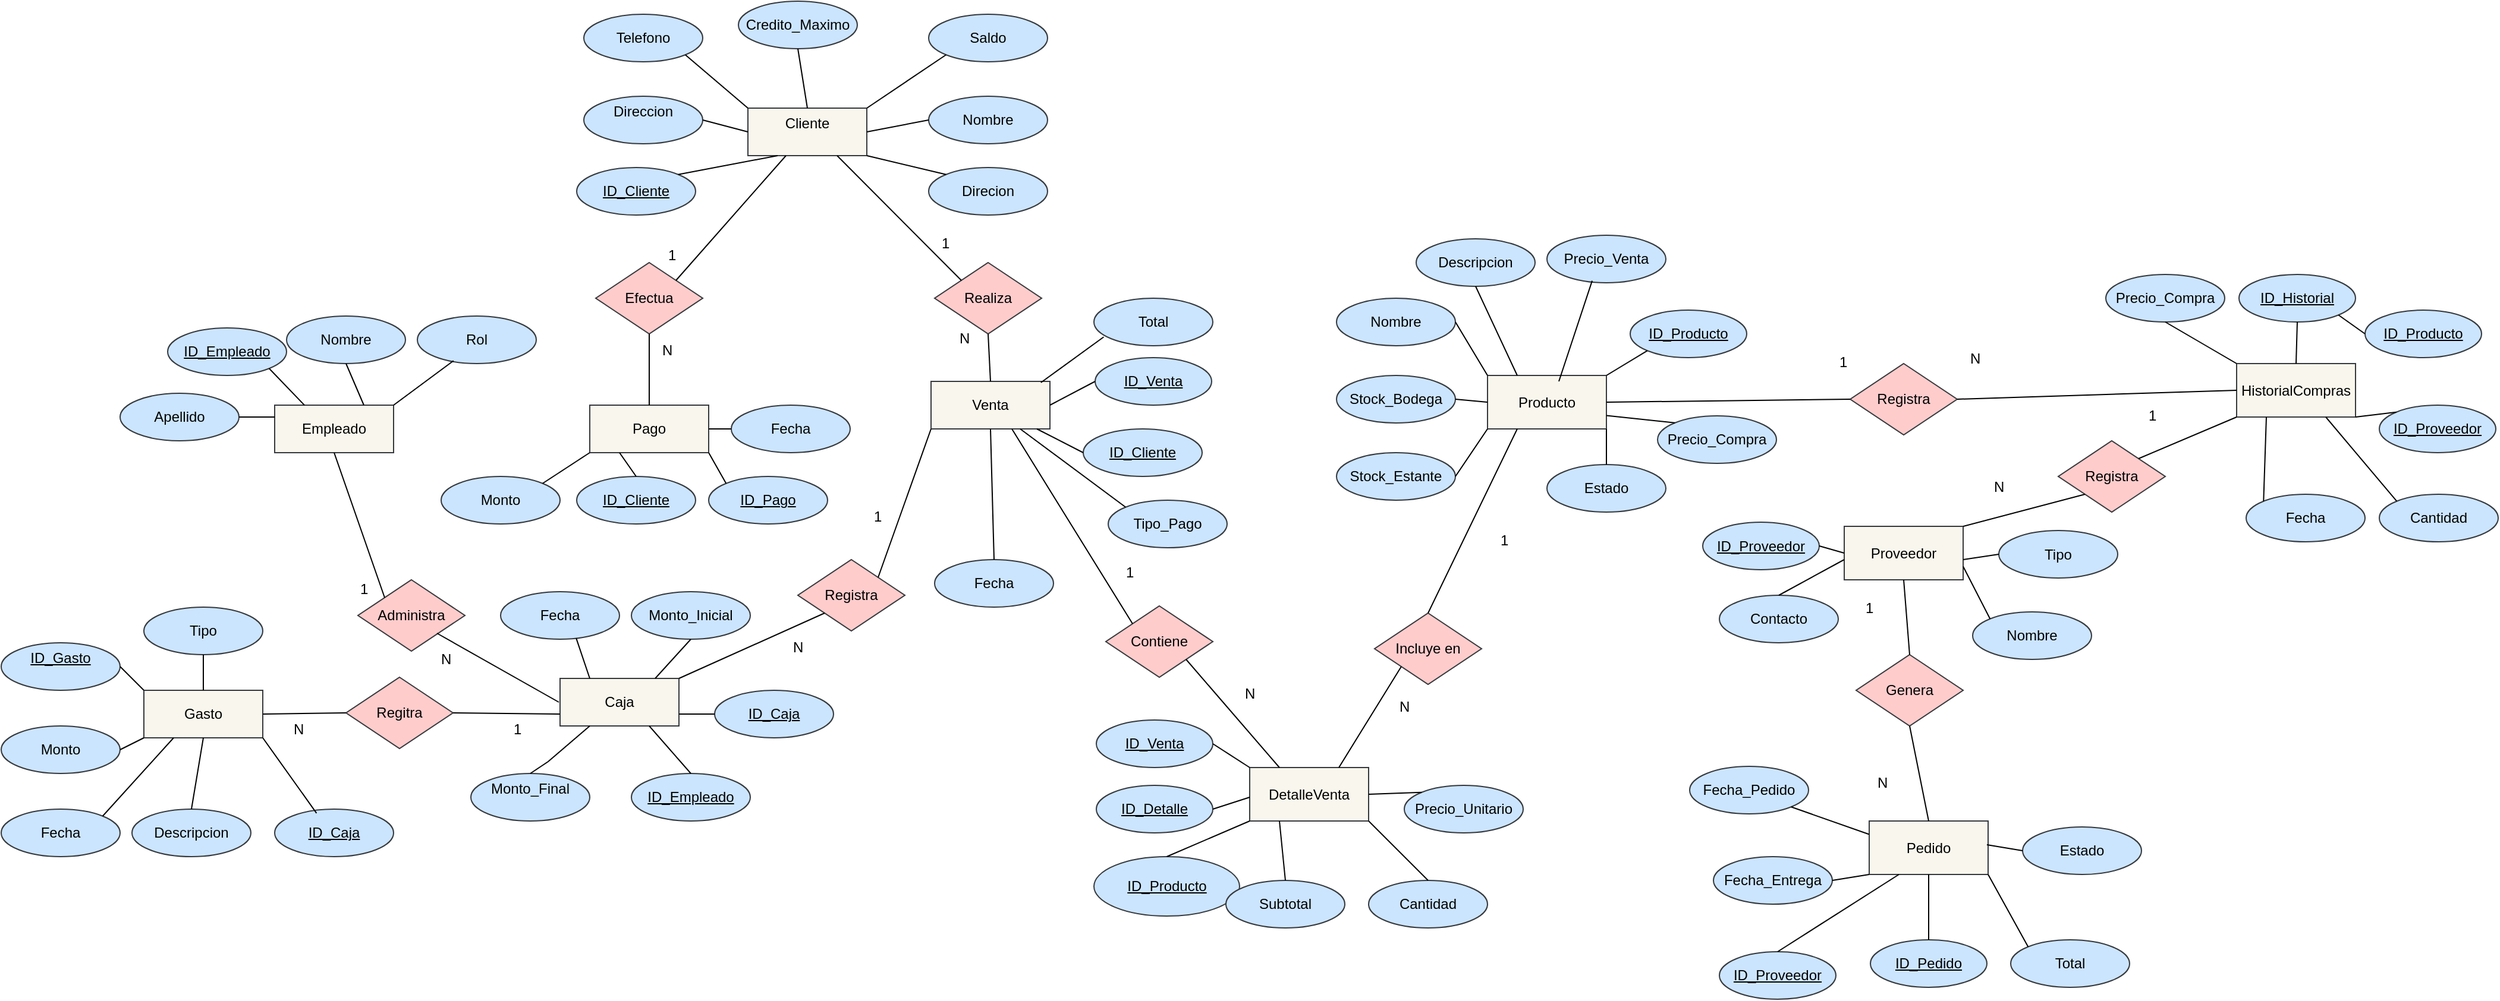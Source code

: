 <mxfile version="26.0.15">
  <diagram name="Page-1" id="g9Gm68W4gXhNJMx40n69">
    <mxGraphModel dx="2617" dy="1795" grid="1" gridSize="10" guides="1" tooltips="1" connect="1" arrows="1" fold="1" page="1" pageScale="1" pageWidth="850" pageHeight="1100" math="0" shadow="0">
      <root>
        <mxCell id="0" />
        <mxCell id="1" parent="0" />
        <mxCell id="vTJhnFbnyQJlAznUNc7g-1" value="Cliente&lt;div&gt;&lt;br&gt;&lt;/div&gt;" style="whiteSpace=wrap;html=1;align=center;fontFamily=Arial;fillColor=#f9f7ed;strokeColor=#36393d;" vertex="1" parent="1">
          <mxGeometry x="358" y="50" width="100" height="40" as="geometry" />
        </mxCell>
        <mxCell id="vTJhnFbnyQJlAznUNc7g-2" value="Nombre" style="ellipse;whiteSpace=wrap;html=1;align=center;fontFamily=Arial;fillColor=#cce5ff;strokeColor=#36393d;" vertex="1" parent="1">
          <mxGeometry x="510" y="40" width="100" height="40" as="geometry" />
        </mxCell>
        <mxCell id="vTJhnFbnyQJlAznUNc7g-3" value="ID_Pago" style="ellipse;whiteSpace=wrap;html=1;align=center;fontStyle=4;fontFamily=Arial;fillColor=#cce5ff;strokeColor=#36393d;" vertex="1" parent="1">
          <mxGeometry x="325" y="360" width="100" height="40" as="geometry" />
        </mxCell>
        <mxCell id="vTJhnFbnyQJlAznUNc7g-4" value="Telefono" style="ellipse;whiteSpace=wrap;html=1;align=center;fontFamily=Arial;fillColor=#cce5ff;strokeColor=#36393d;" vertex="1" parent="1">
          <mxGeometry x="220" y="-29" width="100" height="40" as="geometry" />
        </mxCell>
        <mxCell id="vTJhnFbnyQJlAznUNc7g-5" value="Direccion&lt;div&gt;&lt;br&gt;&lt;/div&gt;" style="ellipse;whiteSpace=wrap;html=1;align=center;fontFamily=Arial;fillColor=#cce5ff;strokeColor=#36393d;" vertex="1" parent="1">
          <mxGeometry x="220" y="40" width="100" height="40" as="geometry" />
        </mxCell>
        <mxCell id="vTJhnFbnyQJlAznUNc7g-6" value="Credito_Maximo" style="ellipse;whiteSpace=wrap;html=1;align=center;fontFamily=Arial;fillColor=#cce5ff;strokeColor=#36393d;" vertex="1" parent="1">
          <mxGeometry x="350" y="-40" width="100" height="40" as="geometry" />
        </mxCell>
        <mxCell id="vTJhnFbnyQJlAznUNc7g-7" value="Direcion&lt;span style=&quot;color: rgba(0, 0, 0, 0); font-size: 0px; text-align: start; text-wrap-mode: nowrap;&quot;&gt;%3CmxGraphModel%3E%3Croot%3E%3CmxCell%20id%3D%220%22%2F%3E%3CmxCell%20id%3D%221%22%20parent%3D%220%22%2F%3E%3CmxCell%20id%3D%222%22%20value%3D%22Telefono%22%20style%3D%22ellipse%3BwhiteSpace%3Dwrap%3Bhtml%3D1%3Balign%3Dcenter%3B%22%20vertex%3D%221%22%20parent%3D%221%22%3E%3CmxGeometry%20x%3D%22230%22%20y%3D%22340%22%20width%3D%22100%22%20height%3D%2240%22%20as%3D%22geometry%22%2F%3E%3C%2FmxCell%3E%3C%2Froot%3E%3C%2FmxGraphModel%3E&lt;/span&gt;" style="ellipse;whiteSpace=wrap;html=1;align=center;fontFamily=Arial;fillColor=#cce5ff;strokeColor=#36393d;" vertex="1" parent="1">
          <mxGeometry x="510" y="100" width="100" height="40" as="geometry" />
        </mxCell>
        <mxCell id="vTJhnFbnyQJlAznUNc7g-8" value="Saldo" style="ellipse;whiteSpace=wrap;html=1;align=center;fontFamily=Arial;fillColor=#cce5ff;strokeColor=#36393d;" vertex="1" parent="1">
          <mxGeometry x="510" y="-29" width="100" height="40" as="geometry" />
        </mxCell>
        <mxCell id="vTJhnFbnyQJlAznUNc7g-9" value="&lt;div&gt;Pago&lt;/div&gt;" style="whiteSpace=wrap;html=1;align=center;fontFamily=Arial;fillColor=#f9f7ed;strokeColor=#36393d;" vertex="1" parent="1">
          <mxGeometry x="225" y="300" width="100" height="40" as="geometry" />
        </mxCell>
        <mxCell id="vTJhnFbnyQJlAznUNc7g-10" value="&lt;div&gt;Venta&lt;/div&gt;" style="whiteSpace=wrap;html=1;align=center;fontFamily=Arial;fillColor=#f9f7ed;strokeColor=#36393d;" vertex="1" parent="1">
          <mxGeometry x="512" y="280" width="100" height="40" as="geometry" />
        </mxCell>
        <mxCell id="vTJhnFbnyQJlAznUNc7g-11" value="Realiza" style="shape=rhombus;perimeter=rhombusPerimeter;whiteSpace=wrap;html=1;align=center;fontFamily=Arial;fillColor=#ffcccc;strokeColor=#36393d;" vertex="1" parent="1">
          <mxGeometry x="515" y="180" width="90" height="60" as="geometry" />
        </mxCell>
        <mxCell id="vTJhnFbnyQJlAznUNc7g-12" value="Efectua" style="shape=rhombus;perimeter=rhombusPerimeter;whiteSpace=wrap;html=1;align=center;fontFamily=Arial;fillColor=#ffcccc;strokeColor=#36393d;" vertex="1" parent="1">
          <mxGeometry x="230" y="180" width="90" height="60" as="geometry" />
        </mxCell>
        <mxCell id="vTJhnFbnyQJlAznUNc7g-13" value="ID_Cliente" style="ellipse;whiteSpace=wrap;html=1;align=center;fontStyle=4;fontFamily=Arial;fillColor=#cce5ff;strokeColor=#36393d;" vertex="1" parent="1">
          <mxGeometry x="214" y="100" width="100" height="40" as="geometry" />
        </mxCell>
        <mxCell id="vTJhnFbnyQJlAznUNc7g-14" value="ID_Cliente" style="ellipse;whiteSpace=wrap;html=1;align=center;fontStyle=4;fontFamily=Arial;fillColor=#cce5ff;strokeColor=#36393d;" vertex="1" parent="1">
          <mxGeometry x="214" y="360" width="100" height="40" as="geometry" />
        </mxCell>
        <mxCell id="vTJhnFbnyQJlAznUNc7g-15" value="&lt;div&gt;Monto&lt;span style=&quot;color: rgba(0, 0, 0, 0); font-size: 0px; text-align: start; text-wrap-mode: nowrap; background-color: transparent;&quot;&gt;%3CmxGraphModel%3E%3Croot%3E%3CmxCell%20id%3D%220%22%2F%3E%3CmxCell%20id%3D%221%22%20parent%3D%220%22%2F%3E%3CmxCell%20id%3D%222%22%20value%3D%22Direccion%26lt%3Bdiv%26gt%3B%26lt%3Bbr%26gt%3B%26lt%3B%2Fdiv%26gt%3B%22%20style%3D%22ellipse%3BwhiteSpace%3Dwrap%3Bhtml%3D1%3Balign%3Dcenter%3B%22%20vertex%3D%221%22%20parent%3D%221%22%3E%3CmxGeometry%20x%3D%22220%22%20y%3D%2240%22%20width%3D%22100%22%20height%3D%2240%22%20as%3D%22geometry%22%2F%3E%3C%2FmxCell%3E%3C%2Froot%3E%3C%2FmxGraphModel%3E&lt;/span&gt;&lt;/div&gt;" style="ellipse;whiteSpace=wrap;html=1;align=center;fontFamily=Arial;fillColor=#cce5ff;strokeColor=#36393d;" vertex="1" parent="1">
          <mxGeometry x="100" y="360" width="100" height="40" as="geometry" />
        </mxCell>
        <mxCell id="vTJhnFbnyQJlAznUNc7g-16" value="&lt;div&gt;Fecha&lt;/div&gt;" style="ellipse;whiteSpace=wrap;html=1;align=center;fontFamily=Arial;fillColor=#cce5ff;strokeColor=#36393d;" vertex="1" parent="1">
          <mxGeometry x="344" y="300" width="100" height="40" as="geometry" />
        </mxCell>
        <mxCell id="vTJhnFbnyQJlAznUNc7g-17" value="ID_Venta" style="ellipse;whiteSpace=wrap;html=1;align=center;fontStyle=4;fontFamily=Arial;fillColor=#cce5ff;strokeColor=#36393d;" vertex="1" parent="1">
          <mxGeometry x="650" y="260" width="98" height="40" as="geometry" />
        </mxCell>
        <mxCell id="vTJhnFbnyQJlAznUNc7g-20" value="ID_Cliente" style="ellipse;whiteSpace=wrap;html=1;align=center;fontStyle=4;fontFamily=Arial;fillColor=#cce5ff;strokeColor=#36393d;" vertex="1" parent="1">
          <mxGeometry x="640" y="320" width="100" height="40" as="geometry" />
        </mxCell>
        <mxCell id="vTJhnFbnyQJlAznUNc7g-21" value="Fecha&lt;span style=&quot;color: rgba(0, 0, 0, 0); font-size: 0px; text-align: start; text-wrap-mode: nowrap;&quot;&gt;%3CmxGraphModel%3E%3Croot%3E%3CmxCell%20id%3D%220%22%2F%3E%3CmxCell%20id%3D%221%22%20parent%3D%220%22%2F%3E%3CmxCell%20id%3D%222%22%20value%3D%22Direcion%26lt%3Bspan%20style%3D%26quot%3Bcolor%3A%20rgba(0%2C%200%2C%200%2C%200)%3B%20font-family%3A%20monospace%3B%20font-size%3A%200px%3B%20text-align%3A%20start%3B%20text-wrap-mode%3A%20nowrap%3B%26quot%3B%26gt%3B%253CmxGraphModel%253E%253Croot%253E%253CmxCell%2520id%253D%25220%2522%252F%253E%253CmxCell%2520id%253D%25221%2522%2520parent%253D%25220%2522%252F%253E%253CmxCell%2520id%253D%25222%2522%2520value%253D%2522Telefono%2522%2520style%253D%2522ellipse%253BwhiteSpace%253Dwrap%253Bhtml%253D1%253Balign%253Dcenter%253B%2522%2520vertex%253D%25221%2522%2520parent%253D%25221%2522%253E%253CmxGeometry%2520x%253D%2522230%2522%2520y%253D%2522340%2522%2520width%253D%2522100%2522%2520height%253D%252240%2522%2520as%253D%2522geometry%2522%252F%253E%253C%252FmxCell%253E%253C%252Froot%253E%253C%252FmxGraphModel%253E%26lt%3B%2Fspan%26gt%3B%22%20style%3D%22ellipse%3BwhiteSpace%3Dwrap%3Bhtml%3D1%3Balign%3Dcenter%3B%22%20vertex%3D%221%22%20parent%3D%221%22%3E%3CmxGeometry%20x%3D%22510%22%20y%3D%22100%22%20width%3D%22100%22%20height%3D%2240%22%20as%3D%22geometry%22%2F%3E%3C%2FmxCell%3E%3C%2Froot%3E%3C%2FmxGraphModel%3E&lt;/span&gt;" style="ellipse;whiteSpace=wrap;html=1;align=center;fontFamily=Arial;fillColor=#cce5ff;strokeColor=#36393d;" vertex="1" parent="1">
          <mxGeometry x="515" y="430" width="100" height="40" as="geometry" />
        </mxCell>
        <mxCell id="vTJhnFbnyQJlAznUNc7g-22" value="Total" style="ellipse;whiteSpace=wrap;html=1;align=center;fontFamily=Arial;fillColor=#cce5ff;strokeColor=#36393d;" vertex="1" parent="1">
          <mxGeometry x="649" y="210" width="100" height="40" as="geometry" />
        </mxCell>
        <mxCell id="vTJhnFbnyQJlAznUNc7g-23" value="Tipo_Pago" style="ellipse;whiteSpace=wrap;html=1;align=center;fontFamily=Arial;fillColor=#cce5ff;strokeColor=#36393d;" vertex="1" parent="1">
          <mxGeometry x="661" y="380" width="100" height="40" as="geometry" />
        </mxCell>
        <mxCell id="vTJhnFbnyQJlAznUNc7g-24" value="" style="endArrow=none;html=1;rounded=0;entryX=1;entryY=1;entryDx=0;entryDy=0;exitX=0;exitY=0;exitDx=0;exitDy=0;fontFamily=Arial;" edge="1" parent="1" source="vTJhnFbnyQJlAznUNc7g-1" target="vTJhnFbnyQJlAznUNc7g-4">
          <mxGeometry width="50" height="50" relative="1" as="geometry">
            <mxPoint x="520" y="230" as="sourcePoint" />
            <mxPoint x="570" y="180" as="targetPoint" />
          </mxGeometry>
        </mxCell>
        <mxCell id="vTJhnFbnyQJlAznUNc7g-26" value="" style="endArrow=none;html=1;rounded=0;entryX=0.5;entryY=1;entryDx=0;entryDy=0;exitX=0.5;exitY=0;exitDx=0;exitDy=0;fontFamily=Arial;" edge="1" parent="1" source="vTJhnFbnyQJlAznUNc7g-1" target="vTJhnFbnyQJlAznUNc7g-6">
          <mxGeometry width="50" height="50" relative="1" as="geometry">
            <mxPoint x="360" y="60" as="sourcePoint" />
            <mxPoint x="315" y="15" as="targetPoint" />
          </mxGeometry>
        </mxCell>
        <mxCell id="vTJhnFbnyQJlAznUNc7g-27" value="" style="endArrow=none;html=1;rounded=0;entryX=0;entryY=1;entryDx=0;entryDy=0;exitX=1;exitY=0;exitDx=0;exitDy=0;fontFamily=Arial;" edge="1" parent="1" source="vTJhnFbnyQJlAznUNc7g-1" target="vTJhnFbnyQJlAznUNc7g-8">
          <mxGeometry width="50" height="50" relative="1" as="geometry">
            <mxPoint x="525" y="70" as="sourcePoint" />
            <mxPoint x="480" y="25" as="targetPoint" />
          </mxGeometry>
        </mxCell>
        <mxCell id="vTJhnFbnyQJlAznUNc7g-28" value="" style="endArrow=none;html=1;rounded=0;entryX=0;entryY=0.5;entryDx=0;entryDy=0;exitX=1;exitY=0.5;exitDx=0;exitDy=0;fontFamily=Arial;" edge="1" parent="1" source="vTJhnFbnyQJlAznUNc7g-1" target="vTJhnFbnyQJlAznUNc7g-2">
          <mxGeometry width="50" height="50" relative="1" as="geometry">
            <mxPoint x="380" y="80" as="sourcePoint" />
            <mxPoint x="335" y="35" as="targetPoint" />
          </mxGeometry>
        </mxCell>
        <mxCell id="vTJhnFbnyQJlAznUNc7g-29" value="" style="endArrow=none;html=1;rounded=0;entryX=1;entryY=0.5;entryDx=0;entryDy=0;exitX=0;exitY=0.5;exitDx=0;exitDy=0;fontFamily=Arial;" edge="1" parent="1" source="vTJhnFbnyQJlAznUNc7g-1" target="vTJhnFbnyQJlAznUNc7g-5">
          <mxGeometry width="50" height="50" relative="1" as="geometry">
            <mxPoint x="350" y="70" as="sourcePoint" />
            <mxPoint x="345" y="45" as="targetPoint" />
          </mxGeometry>
        </mxCell>
        <mxCell id="vTJhnFbnyQJlAznUNc7g-30" value="" style="endArrow=none;html=1;rounded=0;entryX=1;entryY=0;entryDx=0;entryDy=0;exitX=0.25;exitY=1;exitDx=0;exitDy=0;fontFamily=Arial;" edge="1" parent="1" source="vTJhnFbnyQJlAznUNc7g-1" target="vTJhnFbnyQJlAznUNc7g-13">
          <mxGeometry width="50" height="50" relative="1" as="geometry">
            <mxPoint x="400" y="100" as="sourcePoint" />
            <mxPoint x="355" y="55" as="targetPoint" />
          </mxGeometry>
        </mxCell>
        <mxCell id="vTJhnFbnyQJlAznUNc7g-31" value="" style="endArrow=none;html=1;rounded=0;entryX=1;entryY=1;entryDx=0;entryDy=0;exitX=0;exitY=0;exitDx=0;exitDy=0;fontFamily=Arial;" edge="1" parent="1" source="vTJhnFbnyQJlAznUNc7g-7" target="vTJhnFbnyQJlAznUNc7g-1">
          <mxGeometry width="50" height="50" relative="1" as="geometry">
            <mxPoint x="410" y="110" as="sourcePoint" />
            <mxPoint x="365" y="65" as="targetPoint" />
          </mxGeometry>
        </mxCell>
        <mxCell id="vTJhnFbnyQJlAznUNc7g-32" value="" style="endArrow=none;html=1;rounded=0;exitX=1;exitY=0;exitDx=0;exitDy=0;fontFamily=Arial;" edge="1" parent="1" source="vTJhnFbnyQJlAznUNc7g-12">
          <mxGeometry width="50" height="50" relative="1" as="geometry">
            <mxPoint x="420" y="120" as="sourcePoint" />
            <mxPoint x="390" y="90" as="targetPoint" />
          </mxGeometry>
        </mxCell>
        <mxCell id="vTJhnFbnyQJlAznUNc7g-33" value="" style="endArrow=none;html=1;rounded=0;entryX=0.75;entryY=1;entryDx=0;entryDy=0;exitX=0;exitY=0;exitDx=0;exitDy=0;fontFamily=Arial;" edge="1" parent="1" source="vTJhnFbnyQJlAznUNc7g-11" target="vTJhnFbnyQJlAznUNc7g-1">
          <mxGeometry width="50" height="50" relative="1" as="geometry">
            <mxPoint x="430" y="130" as="sourcePoint" />
            <mxPoint x="385" y="85" as="targetPoint" />
          </mxGeometry>
        </mxCell>
        <mxCell id="vTJhnFbnyQJlAznUNc7g-34" value="" style="endArrow=none;html=1;rounded=0;entryX=0.5;entryY=1;entryDx=0;entryDy=0;exitX=0.5;exitY=0;exitDx=0;exitDy=0;fontFamily=Arial;" edge="1" parent="1" source="vTJhnFbnyQJlAznUNc7g-9" target="vTJhnFbnyQJlAznUNc7g-12">
          <mxGeometry width="50" height="50" relative="1" as="geometry">
            <mxPoint x="440" y="140" as="sourcePoint" />
            <mxPoint x="395" y="95" as="targetPoint" />
          </mxGeometry>
        </mxCell>
        <mxCell id="vTJhnFbnyQJlAznUNc7g-35" value="" style="endArrow=none;html=1;rounded=0;entryX=0.5;entryY=1;entryDx=0;entryDy=0;exitX=0.5;exitY=0;exitDx=0;exitDy=0;fontFamily=Arial;" edge="1" parent="1" source="vTJhnFbnyQJlAznUNc7g-10" target="vTJhnFbnyQJlAznUNc7g-11">
          <mxGeometry width="50" height="50" relative="1" as="geometry">
            <mxPoint x="450" y="150" as="sourcePoint" />
            <mxPoint x="405" y="105" as="targetPoint" />
          </mxGeometry>
        </mxCell>
        <mxCell id="vTJhnFbnyQJlAznUNc7g-36" value="" style="endArrow=none;html=1;rounded=0;entryX=0.924;entryY=0.025;entryDx=0;entryDy=0;exitX=0.082;exitY=0.815;exitDx=0;exitDy=0;entryPerimeter=0;exitPerimeter=0;fontFamily=Arial;" edge="1" parent="1" source="vTJhnFbnyQJlAznUNc7g-22" target="vTJhnFbnyQJlAznUNc7g-10">
          <mxGeometry width="50" height="50" relative="1" as="geometry">
            <mxPoint x="460" y="160" as="sourcePoint" />
            <mxPoint x="415" y="115" as="targetPoint" />
          </mxGeometry>
        </mxCell>
        <mxCell id="vTJhnFbnyQJlAznUNc7g-39" value="" style="endArrow=none;html=1;rounded=0;entryX=1;entryY=0.5;entryDx=0;entryDy=0;exitX=0;exitY=0.5;exitDx=0;exitDy=0;fontFamily=Arial;" edge="1" parent="1" source="vTJhnFbnyQJlAznUNc7g-17" target="vTJhnFbnyQJlAznUNc7g-10">
          <mxGeometry width="50" height="50" relative="1" as="geometry">
            <mxPoint x="470" y="170" as="sourcePoint" />
            <mxPoint x="425" y="125" as="targetPoint" />
          </mxGeometry>
        </mxCell>
        <mxCell id="vTJhnFbnyQJlAznUNc7g-40" value="" style="endArrow=none;html=1;rounded=0;exitX=0;exitY=0.5;exitDx=0;exitDy=0;fontFamily=Arial;" edge="1" parent="1" source="vTJhnFbnyQJlAznUNc7g-20" target="vTJhnFbnyQJlAznUNc7g-10">
          <mxGeometry width="50" height="50" relative="1" as="geometry">
            <mxPoint x="480" y="180" as="sourcePoint" />
            <mxPoint x="435" y="135" as="targetPoint" />
          </mxGeometry>
        </mxCell>
        <mxCell id="vTJhnFbnyQJlAznUNc7g-41" value="" style="endArrow=none;html=1;rounded=0;entryX=0;entryY=0;entryDx=0;entryDy=0;exitX=0.75;exitY=1;exitDx=0;exitDy=0;fontFamily=Arial;" edge="1" parent="1" source="vTJhnFbnyQJlAznUNc7g-10" target="vTJhnFbnyQJlAznUNc7g-23">
          <mxGeometry width="50" height="50" relative="1" as="geometry">
            <mxPoint x="490" y="190" as="sourcePoint" />
            <mxPoint x="445" y="145" as="targetPoint" />
          </mxGeometry>
        </mxCell>
        <mxCell id="vTJhnFbnyQJlAznUNc7g-42" value="" style="endArrow=none;html=1;rounded=0;entryX=0.5;entryY=0;entryDx=0;entryDy=0;exitX=0.5;exitY=1;exitDx=0;exitDy=0;fontFamily=Arial;" edge="1" parent="1" source="vTJhnFbnyQJlAznUNc7g-10" target="vTJhnFbnyQJlAznUNc7g-21">
          <mxGeometry width="50" height="50" relative="1" as="geometry">
            <mxPoint x="500" y="200" as="sourcePoint" />
            <mxPoint x="455" y="155" as="targetPoint" />
          </mxGeometry>
        </mxCell>
        <mxCell id="vTJhnFbnyQJlAznUNc7g-45" value="N" style="text;strokeColor=none;fillColor=none;spacingLeft=4;spacingRight=4;overflow=hidden;rotatable=0;points=[[0,0.5],[1,0.5]];portConstraint=eastwest;fontSize=12;whiteSpace=wrap;html=1;fontFamily=Arial;" vertex="1" parent="1">
          <mxGeometry x="280" y="240" width="40" height="30" as="geometry" />
        </mxCell>
        <mxCell id="vTJhnFbnyQJlAznUNc7g-46" value="1" style="text;strokeColor=none;fillColor=none;spacingLeft=4;spacingRight=4;overflow=hidden;rotatable=0;points=[[0,0.5],[1,0.5]];portConstraint=eastwest;fontSize=12;whiteSpace=wrap;html=1;fontFamily=Arial;" vertex="1" parent="1">
          <mxGeometry x="285" y="160" width="40" height="30" as="geometry" />
        </mxCell>
        <mxCell id="vTJhnFbnyQJlAznUNc7g-48" value="1" style="text;strokeColor=none;fillColor=none;spacingLeft=4;spacingRight=4;overflow=hidden;rotatable=0;points=[[0,0.5],[1,0.5]];portConstraint=eastwest;fontSize=12;whiteSpace=wrap;html=1;fontFamily=Arial;" vertex="1" parent="1">
          <mxGeometry x="515" y="150" width="40" height="30" as="geometry" />
        </mxCell>
        <mxCell id="vTJhnFbnyQJlAznUNc7g-49" value="N" style="text;strokeColor=none;fillColor=none;spacingLeft=4;spacingRight=4;overflow=hidden;rotatable=0;points=[[0,0.5],[1,0.5]];portConstraint=eastwest;fontSize=12;whiteSpace=wrap;html=1;fontFamily=Arial;" vertex="1" parent="1">
          <mxGeometry x="530" y="230" width="40" height="30" as="geometry" />
        </mxCell>
        <mxCell id="vTJhnFbnyQJlAznUNc7g-50" value="" style="endArrow=none;html=1;rounded=0;entryX=0;entryY=1;entryDx=0;entryDy=0;exitX=1;exitY=0;exitDx=0;exitDy=0;fontFamily=Arial;" edge="1" parent="1" source="vTJhnFbnyQJlAznUNc7g-15" target="vTJhnFbnyQJlAznUNc7g-9">
          <mxGeometry width="50" height="50" relative="1" as="geometry">
            <mxPoint x="285" y="310" as="sourcePoint" />
            <mxPoint x="285" y="250" as="targetPoint" />
          </mxGeometry>
        </mxCell>
        <mxCell id="vTJhnFbnyQJlAznUNc7g-51" value="" style="endArrow=none;html=1;rounded=0;entryX=0.5;entryY=0;entryDx=0;entryDy=0;exitX=0.25;exitY=1;exitDx=0;exitDy=0;fontFamily=Arial;" edge="1" parent="1" source="vTJhnFbnyQJlAznUNc7g-9" target="vTJhnFbnyQJlAznUNc7g-14">
          <mxGeometry width="50" height="50" relative="1" as="geometry">
            <mxPoint x="295" y="320" as="sourcePoint" />
            <mxPoint x="295" y="260" as="targetPoint" />
          </mxGeometry>
        </mxCell>
        <mxCell id="vTJhnFbnyQJlAznUNc7g-52" value="" style="endArrow=none;html=1;rounded=0;entryX=1;entryY=1;entryDx=0;entryDy=0;exitX=0;exitY=0;exitDx=0;exitDy=0;fontFamily=Arial;" edge="1" parent="1" source="vTJhnFbnyQJlAznUNc7g-3" target="vTJhnFbnyQJlAznUNc7g-9">
          <mxGeometry width="50" height="50" relative="1" as="geometry">
            <mxPoint x="305" y="330" as="sourcePoint" />
            <mxPoint x="305" y="270" as="targetPoint" />
          </mxGeometry>
        </mxCell>
        <mxCell id="vTJhnFbnyQJlAznUNc7g-53" value="" style="endArrow=none;html=1;rounded=0;entryX=0;entryY=0.5;entryDx=0;entryDy=0;exitX=1;exitY=0.5;exitDx=0;exitDy=0;fontFamily=Arial;" edge="1" parent="1" source="vTJhnFbnyQJlAznUNc7g-9" target="vTJhnFbnyQJlAznUNc7g-16">
          <mxGeometry width="50" height="50" relative="1" as="geometry">
            <mxPoint x="315" y="340" as="sourcePoint" />
            <mxPoint x="315" y="280" as="targetPoint" />
          </mxGeometry>
        </mxCell>
        <mxCell id="vTJhnFbnyQJlAznUNc7g-55" value="Empleado" style="whiteSpace=wrap;html=1;align=center;fontFamily=Arial;fillColor=#f9f7ed;strokeColor=#36393d;" vertex="1" parent="1">
          <mxGeometry x="-40" y="300" width="100" height="40" as="geometry" />
        </mxCell>
        <mxCell id="vTJhnFbnyQJlAznUNc7g-56" value="ID_Empleado" style="ellipse;whiteSpace=wrap;html=1;align=center;fontStyle=4;fontFamily=Arial;fillColor=#cce5ff;strokeColor=#36393d;" vertex="1" parent="1">
          <mxGeometry x="260" y="610" width="100" height="40" as="geometry" />
        </mxCell>
        <mxCell id="vTJhnFbnyQJlAznUNc7g-57" value="Nombre" style="ellipse;whiteSpace=wrap;html=1;align=center;fontFamily=Arial;fillColor=#cce5ff;strokeColor=#36393d;" vertex="1" parent="1">
          <mxGeometry x="-30" y="225" width="100" height="40" as="geometry" />
        </mxCell>
        <mxCell id="vTJhnFbnyQJlAznUNc7g-58" value="Apellido" style="ellipse;whiteSpace=wrap;html=1;align=center;fontFamily=Arial;fillColor=#cce5ff;strokeColor=#36393d;" vertex="1" parent="1">
          <mxGeometry x="-170" y="290" width="100" height="40" as="geometry" />
        </mxCell>
        <mxCell id="vTJhnFbnyQJlAznUNc7g-59" value="Rol" style="ellipse;whiteSpace=wrap;html=1;align=center;fontFamily=Arial;fillColor=#cce5ff;strokeColor=#36393d;" vertex="1" parent="1">
          <mxGeometry x="80" y="225" width="100" height="40" as="geometry" />
        </mxCell>
        <mxCell id="vTJhnFbnyQJlAznUNc7g-61" value="Caja" style="whiteSpace=wrap;html=1;align=center;fontFamily=Arial;fillColor=#f9f7ed;strokeColor=#36393d;" vertex="1" parent="1">
          <mxGeometry x="200" y="530" width="100" height="40" as="geometry" />
        </mxCell>
        <mxCell id="vTJhnFbnyQJlAznUNc7g-62" value="ID_Caja" style="ellipse;whiteSpace=wrap;html=1;align=center;fontStyle=4;fontFamily=Arial;fillColor=#cce5ff;strokeColor=#36393d;" vertex="1" parent="1">
          <mxGeometry x="330" y="540" width="100" height="40" as="geometry" />
        </mxCell>
        <mxCell id="vTJhnFbnyQJlAznUNc7g-63" value="Fecha" style="ellipse;whiteSpace=wrap;html=1;align=center;fontFamily=Arial;fillColor=#cce5ff;strokeColor=#36393d;" vertex="1" parent="1">
          <mxGeometry x="150" y="457" width="100" height="40" as="geometry" />
        </mxCell>
        <mxCell id="vTJhnFbnyQJlAznUNc7g-64" value="Monto_Inicial" style="ellipse;whiteSpace=wrap;html=1;align=center;fontFamily=Arial;fillColor=#cce5ff;strokeColor=#36393d;" vertex="1" parent="1">
          <mxGeometry x="260" y="457" width="100" height="40" as="geometry" />
        </mxCell>
        <mxCell id="vTJhnFbnyQJlAznUNc7g-65" value="Monto_Final&lt;div&gt;&lt;br&gt;&lt;/div&gt;" style="ellipse;whiteSpace=wrap;html=1;align=center;fontFamily=Arial;fillColor=#cce5ff;strokeColor=#36393d;" vertex="1" parent="1">
          <mxGeometry x="125" y="610" width="100" height="40" as="geometry" />
        </mxCell>
        <mxCell id="vTJhnFbnyQJlAznUNc7g-66" value="ID_Empleado" style="ellipse;whiteSpace=wrap;html=1;align=center;fontStyle=4;fontFamily=Arial;fillColor=#cce5ff;strokeColor=#36393d;" vertex="1" parent="1">
          <mxGeometry x="-130" y="235" width="100" height="40" as="geometry" />
        </mxCell>
        <mxCell id="vTJhnFbnyQJlAznUNc7g-67" value="Gasto" style="whiteSpace=wrap;html=1;align=center;fontFamily=Arial;fillColor=#f9f7ed;strokeColor=#36393d;" vertex="1" parent="1">
          <mxGeometry x="-150" y="540" width="100" height="40" as="geometry" />
        </mxCell>
        <mxCell id="vTJhnFbnyQJlAznUNc7g-69" value="ID_Gasto&lt;div&gt;&lt;br&gt;&lt;/div&gt;" style="ellipse;whiteSpace=wrap;html=1;align=center;fontStyle=4;fontFamily=Arial;fillColor=#cce5ff;strokeColor=#36393d;" vertex="1" parent="1">
          <mxGeometry x="-270" y="500" width="100" height="40" as="geometry" />
        </mxCell>
        <mxCell id="vTJhnFbnyQJlAznUNc7g-70" value="ID_Caja" style="ellipse;whiteSpace=wrap;html=1;align=center;fontStyle=4;fontFamily=Arial;fillColor=#cce5ff;strokeColor=#36393d;" vertex="1" parent="1">
          <mxGeometry x="-40" y="640" width="100" height="40" as="geometry" />
        </mxCell>
        <mxCell id="vTJhnFbnyQJlAznUNc7g-71" value="&lt;div&gt;Descripcion&lt;/div&gt;" style="ellipse;whiteSpace=wrap;html=1;align=center;fontFamily=Arial;fillColor=#cce5ff;strokeColor=#36393d;" vertex="1" parent="1">
          <mxGeometry x="-160" y="640" width="100" height="40" as="geometry" />
        </mxCell>
        <mxCell id="vTJhnFbnyQJlAznUNc7g-73" value="&lt;div&gt;Monto&lt;/div&gt;" style="ellipse;whiteSpace=wrap;html=1;align=center;fontFamily=Arial;fillColor=#cce5ff;strokeColor=#36393d;" vertex="1" parent="1">
          <mxGeometry x="-270" y="570" width="100" height="40" as="geometry" />
        </mxCell>
        <mxCell id="vTJhnFbnyQJlAznUNc7g-74" value="&lt;div&gt;Fecha&lt;/div&gt;" style="ellipse;whiteSpace=wrap;html=1;align=center;fontFamily=Arial;fillColor=#cce5ff;strokeColor=#36393d;" vertex="1" parent="1">
          <mxGeometry x="-270" y="640" width="100" height="40" as="geometry" />
        </mxCell>
        <mxCell id="vTJhnFbnyQJlAznUNc7g-75" value="&lt;div&gt;Tipo&lt;/div&gt;" style="ellipse;whiteSpace=wrap;html=1;align=center;fontFamily=Arial;fillColor=#cce5ff;strokeColor=#36393d;" vertex="1" parent="1">
          <mxGeometry x="-150" y="470" width="100" height="40" as="geometry" />
        </mxCell>
        <mxCell id="vTJhnFbnyQJlAznUNc7g-76" value="Registra" style="shape=rhombus;perimeter=rhombusPerimeter;whiteSpace=wrap;html=1;align=center;fontFamily=Arial;fillColor=#ffcccc;strokeColor=#36393d;" vertex="1" parent="1">
          <mxGeometry x="400" y="430" width="90" height="60" as="geometry" />
        </mxCell>
        <mxCell id="vTJhnFbnyQJlAznUNc7g-77" value="" style="endArrow=none;html=1;rounded=0;entryX=1;entryY=0;entryDx=0;entryDy=0;exitX=0;exitY=1;exitDx=0;exitDy=0;fontFamily=Arial;" edge="1" parent="1" source="vTJhnFbnyQJlAznUNc7g-10" target="vTJhnFbnyQJlAznUNc7g-76">
          <mxGeometry width="50" height="50" relative="1" as="geometry">
            <mxPoint x="572" y="330" as="sourcePoint" />
            <mxPoint x="575" y="440" as="targetPoint" />
          </mxGeometry>
        </mxCell>
        <mxCell id="vTJhnFbnyQJlAznUNc7g-78" value="" style="endArrow=none;html=1;rounded=0;entryX=1;entryY=0;entryDx=0;entryDy=0;exitX=0;exitY=1;exitDx=0;exitDy=0;fontFamily=Arial;" edge="1" parent="1" source="vTJhnFbnyQJlAznUNc7g-76" target="vTJhnFbnyQJlAznUNc7g-61">
          <mxGeometry width="50" height="50" relative="1" as="geometry">
            <mxPoint x="582" y="340" as="sourcePoint" />
            <mxPoint x="585" y="450" as="targetPoint" />
          </mxGeometry>
        </mxCell>
        <mxCell id="vTJhnFbnyQJlAznUNc7g-79" value="N" style="text;strokeColor=none;fillColor=none;spacingLeft=4;spacingRight=4;overflow=hidden;rotatable=0;points=[[0,0.5],[1,0.5]];portConstraint=eastwest;fontSize=12;whiteSpace=wrap;html=1;fontFamily=Arial;" vertex="1" parent="1">
          <mxGeometry x="390" y="490" width="40" height="30" as="geometry" />
        </mxCell>
        <mxCell id="vTJhnFbnyQJlAznUNc7g-81" value="1" style="text;strokeColor=none;fillColor=none;spacingLeft=4;spacingRight=4;overflow=hidden;rotatable=0;points=[[0,0.5],[1,0.5]];portConstraint=eastwest;fontSize=12;whiteSpace=wrap;html=1;fontFamily=Arial;" vertex="1" parent="1">
          <mxGeometry x="458" y="380" width="40" height="30" as="geometry" />
        </mxCell>
        <mxCell id="vTJhnFbnyQJlAznUNc7g-82" value="Administra" style="shape=rhombus;perimeter=rhombusPerimeter;whiteSpace=wrap;html=1;align=center;fontFamily=Arial;fillColor=#ffcccc;strokeColor=#36393d;" vertex="1" parent="1">
          <mxGeometry x="30" y="447" width="90" height="60" as="geometry" />
        </mxCell>
        <mxCell id="vTJhnFbnyQJlAznUNc7g-83" value="" style="endArrow=none;html=1;rounded=0;entryX=0;entryY=0;entryDx=0;entryDy=0;exitX=0.5;exitY=1;exitDx=0;exitDy=0;fontFamily=Arial;" edge="1" parent="1" source="vTJhnFbnyQJlAznUNc7g-55" target="vTJhnFbnyQJlAznUNc7g-82">
          <mxGeometry width="50" height="50" relative="1" as="geometry">
            <mxPoint x="522" y="330" as="sourcePoint" />
            <mxPoint x="478" y="455" as="targetPoint" />
          </mxGeometry>
        </mxCell>
        <mxCell id="vTJhnFbnyQJlAznUNc7g-84" value="" style="endArrow=none;html=1;rounded=0;entryX=0;entryY=0.5;entryDx=0;entryDy=0;exitX=1;exitY=1;exitDx=0;exitDy=0;fontFamily=Arial;" edge="1" parent="1">
          <mxGeometry width="50" height="50" relative="1" as="geometry">
            <mxPoint x="96.5" y="492" as="sourcePoint" />
            <mxPoint x="199" y="550" as="targetPoint" />
          </mxGeometry>
        </mxCell>
        <mxCell id="vTJhnFbnyQJlAznUNc7g-85" value="1" style="text;strokeColor=none;fillColor=none;spacingLeft=4;spacingRight=4;overflow=hidden;rotatable=0;points=[[0,0.5],[1,0.5]];portConstraint=eastwest;fontSize=12;whiteSpace=wrap;html=1;fontFamily=Arial;" vertex="1" parent="1">
          <mxGeometry x="155" y="559" width="40" height="30" as="geometry" />
        </mxCell>
        <mxCell id="vTJhnFbnyQJlAznUNc7g-87" value="N" style="text;strokeColor=none;fillColor=none;spacingLeft=4;spacingRight=4;overflow=hidden;rotatable=0;points=[[0,0.5],[1,0.5]];portConstraint=eastwest;fontSize=12;whiteSpace=wrap;html=1;fontFamily=Arial;" vertex="1" parent="1">
          <mxGeometry x="-30" y="559" width="40" height="30" as="geometry" />
        </mxCell>
        <mxCell id="vTJhnFbnyQJlAznUNc7g-91" value="Regitra" style="shape=rhombus;perimeter=rhombusPerimeter;whiteSpace=wrap;html=1;align=center;fontFamily=Arial;fillColor=#ffcccc;strokeColor=#36393d;" vertex="1" parent="1">
          <mxGeometry x="20" y="529" width="90" height="60" as="geometry" />
        </mxCell>
        <mxCell id="vTJhnFbnyQJlAznUNc7g-92" value="" style="endArrow=none;html=1;rounded=0;exitX=1;exitY=0.5;exitDx=0;exitDy=0;entryX=0;entryY=0.75;entryDx=0;entryDy=0;fontFamily=Arial;" edge="1" parent="1" source="vTJhnFbnyQJlAznUNc7g-91" target="vTJhnFbnyQJlAznUNc7g-61">
          <mxGeometry width="50" height="50" relative="1" as="geometry">
            <mxPoint x="106.5" y="502" as="sourcePoint" />
            <mxPoint x="180" y="560" as="targetPoint" />
          </mxGeometry>
        </mxCell>
        <mxCell id="vTJhnFbnyQJlAznUNc7g-93" value="1" style="text;spacingLeft=4;spacingRight=4;overflow=hidden;rotatable=0;points=[[0,0.5],[1,0.5]];portConstraint=eastwest;fontSize=12;whiteSpace=wrap;html=1;fontFamily=Arial;" vertex="1" parent="1">
          <mxGeometry x="26" y="441" width="40" height="30" as="geometry" />
        </mxCell>
        <mxCell id="vTJhnFbnyQJlAznUNc7g-94" value="N" style="text;strokeColor=none;fillColor=none;spacingLeft=4;spacingRight=4;overflow=hidden;rotatable=0;points=[[0,0.5],[1,0.5]];portConstraint=eastwest;fontSize=12;whiteSpace=wrap;html=1;fontFamily=Arial;" vertex="1" parent="1">
          <mxGeometry x="94" y="500" width="40" height="30" as="geometry" />
        </mxCell>
        <mxCell id="vTJhnFbnyQJlAznUNc7g-95" value="" style="endArrow=none;html=1;rounded=0;exitX=1;exitY=0.5;exitDx=0;exitDy=0;entryX=0;entryY=0.5;entryDx=0;entryDy=0;fontFamily=Arial;" edge="1" parent="1" source="vTJhnFbnyQJlAznUNc7g-67" target="vTJhnFbnyQJlAznUNc7g-91">
          <mxGeometry width="50" height="50" relative="1" as="geometry">
            <mxPoint x="120" y="569" as="sourcePoint" />
            <mxPoint x="210" y="570" as="targetPoint" />
          </mxGeometry>
        </mxCell>
        <mxCell id="vTJhnFbnyQJlAznUNc7g-97" value="" style="endArrow=none;html=1;rounded=0;entryX=1;entryY=0;entryDx=0;entryDy=0;exitX=0.304;exitY=0.94;exitDx=0;exitDy=0;exitPerimeter=0;fontFamily=Arial;" edge="1" parent="1" source="vTJhnFbnyQJlAznUNc7g-59" target="vTJhnFbnyQJlAznUNc7g-55">
          <mxGeometry width="50" height="50" relative="1" as="geometry">
            <mxPoint x="20" y="350" as="sourcePoint" />
            <mxPoint x="63" y="472" as="targetPoint" />
          </mxGeometry>
        </mxCell>
        <mxCell id="vTJhnFbnyQJlAznUNc7g-98" value="" style="endArrow=none;html=1;rounded=0;entryX=0.75;entryY=0;entryDx=0;entryDy=0;exitX=0.5;exitY=1;exitDx=0;exitDy=0;fontFamily=Arial;" edge="1" parent="1" source="vTJhnFbnyQJlAznUNc7g-57" target="vTJhnFbnyQJlAznUNc7g-55">
          <mxGeometry width="50" height="50" relative="1" as="geometry">
            <mxPoint x="30" y="360" as="sourcePoint" />
            <mxPoint x="73" y="482" as="targetPoint" />
          </mxGeometry>
        </mxCell>
        <mxCell id="vTJhnFbnyQJlAznUNc7g-99" value="" style="endArrow=none;html=1;rounded=0;entryX=1;entryY=1;entryDx=0;entryDy=0;exitX=0.25;exitY=0;exitDx=0;exitDy=0;fontFamily=Arial;" edge="1" parent="1" source="vTJhnFbnyQJlAznUNc7g-55" target="vTJhnFbnyQJlAznUNc7g-66">
          <mxGeometry width="50" height="50" relative="1" as="geometry">
            <mxPoint x="40" y="370" as="sourcePoint" />
            <mxPoint x="83" y="492" as="targetPoint" />
          </mxGeometry>
        </mxCell>
        <mxCell id="vTJhnFbnyQJlAznUNc7g-100" value="" style="endArrow=none;html=1;rounded=0;entryX=1;entryY=0.5;entryDx=0;entryDy=0;exitX=0;exitY=0.25;exitDx=0;exitDy=0;fontFamily=Arial;" edge="1" parent="1" source="vTJhnFbnyQJlAznUNc7g-55" target="vTJhnFbnyQJlAznUNc7g-58">
          <mxGeometry width="50" height="50" relative="1" as="geometry">
            <mxPoint x="50" y="380" as="sourcePoint" />
            <mxPoint x="93" y="502" as="targetPoint" />
          </mxGeometry>
        </mxCell>
        <mxCell id="vTJhnFbnyQJlAznUNc7g-101" value="" style="endArrow=none;html=1;rounded=0;entryX=0.5;entryY=0;entryDx=0;entryDy=0;exitX=0.5;exitY=1;exitDx=0;exitDy=0;fontFamily=Arial;" edge="1" parent="1" source="vTJhnFbnyQJlAznUNc7g-75" target="vTJhnFbnyQJlAznUNc7g-67">
          <mxGeometry width="50" height="50" relative="1" as="geometry">
            <mxPoint x="60" y="390" as="sourcePoint" />
            <mxPoint x="103" y="512" as="targetPoint" />
          </mxGeometry>
        </mxCell>
        <mxCell id="vTJhnFbnyQJlAznUNc7g-102" value="" style="endArrow=none;html=1;rounded=0;entryX=0;entryY=0;entryDx=0;entryDy=0;exitX=1;exitY=0.5;exitDx=0;exitDy=0;fontFamily=Arial;" edge="1" parent="1" source="vTJhnFbnyQJlAznUNc7g-69" target="vTJhnFbnyQJlAznUNc7g-67">
          <mxGeometry width="50" height="50" relative="1" as="geometry">
            <mxPoint x="70" y="400" as="sourcePoint" />
            <mxPoint x="113" y="522" as="targetPoint" />
          </mxGeometry>
        </mxCell>
        <mxCell id="vTJhnFbnyQJlAznUNc7g-103" value="" style="endArrow=none;html=1;rounded=0;entryX=0;entryY=1;entryDx=0;entryDy=0;fontFamily=Arial;" edge="1" parent="1" target="vTJhnFbnyQJlAznUNc7g-67">
          <mxGeometry width="50" height="50" relative="1" as="geometry">
            <mxPoint x="-170" y="590" as="sourcePoint" />
            <mxPoint x="123" y="532" as="targetPoint" />
          </mxGeometry>
        </mxCell>
        <mxCell id="vTJhnFbnyQJlAznUNc7g-104" value="" style="endArrow=none;html=1;rounded=0;entryX=0.25;entryY=1;entryDx=0;entryDy=0;exitX=1;exitY=0;exitDx=0;exitDy=0;fontFamily=Arial;" edge="1" parent="1" source="vTJhnFbnyQJlAznUNc7g-74" target="vTJhnFbnyQJlAznUNc7g-67">
          <mxGeometry width="50" height="50" relative="1" as="geometry">
            <mxPoint x="90" y="420" as="sourcePoint" />
            <mxPoint x="133" y="542" as="targetPoint" />
          </mxGeometry>
        </mxCell>
        <mxCell id="vTJhnFbnyQJlAznUNc7g-105" value="" style="endArrow=none;html=1;rounded=0;entryX=0.5;entryY=0;entryDx=0;entryDy=0;exitX=0.5;exitY=1;exitDx=0;exitDy=0;fontFamily=Arial;" edge="1" parent="1" source="vTJhnFbnyQJlAznUNc7g-67" target="vTJhnFbnyQJlAznUNc7g-71">
          <mxGeometry width="50" height="50" relative="1" as="geometry">
            <mxPoint x="100" y="430" as="sourcePoint" />
            <mxPoint x="143" y="552" as="targetPoint" />
          </mxGeometry>
        </mxCell>
        <mxCell id="vTJhnFbnyQJlAznUNc7g-106" value="" style="endArrow=none;html=1;rounded=0;entryX=0.352;entryY=0.085;entryDx=0;entryDy=0;exitX=1;exitY=1;exitDx=0;exitDy=0;entryPerimeter=0;fontFamily=Arial;" edge="1" parent="1" source="vTJhnFbnyQJlAznUNc7g-67" target="vTJhnFbnyQJlAznUNc7g-70">
          <mxGeometry width="50" height="50" relative="1" as="geometry">
            <mxPoint x="110" y="440" as="sourcePoint" />
            <mxPoint x="153" y="562" as="targetPoint" />
          </mxGeometry>
        </mxCell>
        <mxCell id="vTJhnFbnyQJlAznUNc7g-107" value="" style="endArrow=none;html=1;rounded=0;entryX=0.25;entryY=0;entryDx=0;entryDy=0;exitX=0.636;exitY=0.98;exitDx=0;exitDy=0;exitPerimeter=0;fontFamily=Arial;" edge="1" parent="1" source="vTJhnFbnyQJlAznUNc7g-63" target="vTJhnFbnyQJlAznUNc7g-61">
          <mxGeometry width="50" height="50" relative="1" as="geometry">
            <mxPoint x="120" y="450" as="sourcePoint" />
            <mxPoint x="163" y="572" as="targetPoint" />
          </mxGeometry>
        </mxCell>
        <mxCell id="vTJhnFbnyQJlAznUNc7g-108" value="" style="endArrow=none;html=1;rounded=0;exitX=0.5;exitY=1;exitDx=0;exitDy=0;fontFamily=Arial;" edge="1" parent="1" source="vTJhnFbnyQJlAznUNc7g-64">
          <mxGeometry width="50" height="50" relative="1" as="geometry">
            <mxPoint x="130" y="460" as="sourcePoint" />
            <mxPoint x="280" y="530" as="targetPoint" />
          </mxGeometry>
        </mxCell>
        <mxCell id="vTJhnFbnyQJlAznUNc7g-109" value="" style="endArrow=none;html=1;rounded=0;entryX=0;entryY=0.5;entryDx=0;entryDy=0;exitX=1;exitY=0.75;exitDx=0;exitDy=0;fontFamily=Arial;" edge="1" parent="1" source="vTJhnFbnyQJlAznUNc7g-61" target="vTJhnFbnyQJlAznUNc7g-62">
          <mxGeometry width="50" height="50" relative="1" as="geometry">
            <mxPoint x="140" y="470" as="sourcePoint" />
            <mxPoint x="183" y="592" as="targetPoint" />
          </mxGeometry>
        </mxCell>
        <mxCell id="vTJhnFbnyQJlAznUNc7g-110" value="" style="endArrow=none;html=1;rounded=0;entryX=0.5;entryY=0;entryDx=0;entryDy=0;exitX=0.25;exitY=1;exitDx=0;exitDy=0;fontFamily=Arial;" edge="1" parent="1" source="vTJhnFbnyQJlAznUNc7g-61" target="vTJhnFbnyQJlAznUNc7g-65">
          <mxGeometry width="50" height="50" relative="1" as="geometry">
            <mxPoint x="150" y="480" as="sourcePoint" />
            <mxPoint x="193" y="602" as="targetPoint" />
            <Array as="points">
              <mxPoint x="190" y="600" />
            </Array>
          </mxGeometry>
        </mxCell>
        <mxCell id="vTJhnFbnyQJlAznUNc7g-111" value="" style="endArrow=none;html=1;rounded=0;entryX=0.5;entryY=0;entryDx=0;entryDy=0;exitX=0.75;exitY=1;exitDx=0;exitDy=0;fontFamily=Arial;" edge="1" parent="1" source="vTJhnFbnyQJlAznUNc7g-61" target="vTJhnFbnyQJlAznUNc7g-56">
          <mxGeometry width="50" height="50" relative="1" as="geometry">
            <mxPoint x="160" y="490" as="sourcePoint" />
            <mxPoint x="203" y="612" as="targetPoint" />
          </mxGeometry>
        </mxCell>
        <mxCell id="vTJhnFbnyQJlAznUNc7g-112" value="Producto" style="whiteSpace=wrap;html=1;align=center;fontFamily=Arial;fillColor=#f9f7ed;strokeColor=#36393d;" vertex="1" parent="1">
          <mxGeometry x="980" y="275" width="100" height="45" as="geometry" />
        </mxCell>
        <mxCell id="vTJhnFbnyQJlAznUNc7g-113" value="ID_Producto" style="ellipse;whiteSpace=wrap;html=1;align=center;fontStyle=4;fontFamily=Arial;fillColor=#cce5ff;strokeColor=#36393d;" vertex="1" parent="1">
          <mxGeometry x="649" y="680" width="122.5" height="50" as="geometry" />
        </mxCell>
        <mxCell id="vTJhnFbnyQJlAznUNc7g-114" value="Nombre" style="ellipse;whiteSpace=wrap;html=1;align=center;fontFamily=Arial;fillColor=#cce5ff;strokeColor=#36393d;" vertex="1" parent="1">
          <mxGeometry x="853" y="210" width="100" height="40" as="geometry" />
        </mxCell>
        <mxCell id="vTJhnFbnyQJlAznUNc7g-115" value="Descripcion&lt;span style=&quot;color: rgba(0, 0, 0, 0); font-size: 0px; text-align: start; text-wrap-mode: nowrap;&quot;&gt;%3CmxGraphModel%3E%3Croot%3E%3CmxCell%20id%3D%220%22%2F%3E%3CmxCell%20id%3D%221%22%20parent%3D%220%22%2F%3E%3CmxCell%20id%3D%222%22%20value%3D%22Total%22%20style%3D%22ellipse%3BwhiteSpace%3Dwrap%3Bhtml%3D1%3Balign%3Dcenter%3B%22%20vertex%3D%221%22%20parent%3D%221%22%3E%3CmxGeometry%20x%3D%22649%22%20y%3D%22210%22%20width%3D%22100%22%20height%3D%2240%22%20as%3D%22geometry%22%2F%3E%3C%2FmxCell%3E%3C%2Froot%3E%3C%2FmxGraphModel%3E&lt;/span&gt;" style="ellipse;whiteSpace=wrap;html=1;align=center;fontFamily=Arial;fillColor=#cce5ff;strokeColor=#36393d;" vertex="1" parent="1">
          <mxGeometry x="920" y="160" width="100" height="40" as="geometry" />
        </mxCell>
        <mxCell id="vTJhnFbnyQJlAznUNc7g-116" value="Precio_Compra" style="ellipse;whiteSpace=wrap;html=1;align=center;fontFamily=Arial;fillColor=#cce5ff;strokeColor=#36393d;" vertex="1" parent="1">
          <mxGeometry x="1123" y="309" width="100" height="40" as="geometry" />
        </mxCell>
        <mxCell id="vTJhnFbnyQJlAznUNc7g-117" value="Precio_Venta" style="ellipse;whiteSpace=wrap;html=1;align=center;fontFamily=Arial;fillColor=#cce5ff;strokeColor=#36393d;" vertex="1" parent="1">
          <mxGeometry x="1030" y="157" width="100" height="40" as="geometry" />
        </mxCell>
        <mxCell id="vTJhnFbnyQJlAznUNc7g-118" value="Stock_Bodega" style="ellipse;whiteSpace=wrap;html=1;align=center;fontFamily=Arial;fillColor=#cce5ff;strokeColor=#36393d;" vertex="1" parent="1">
          <mxGeometry x="853" y="275" width="100" height="40" as="geometry" />
        </mxCell>
        <mxCell id="vTJhnFbnyQJlAznUNc7g-119" value="Stock_Estante" style="ellipse;whiteSpace=wrap;html=1;align=center;fontFamily=Arial;fillColor=#cce5ff;strokeColor=#36393d;" vertex="1" parent="1">
          <mxGeometry x="853" y="340" width="100" height="40" as="geometry" />
        </mxCell>
        <mxCell id="vTJhnFbnyQJlAznUNc7g-120" value="Nombre&lt;span style=&quot;color: rgba(0, 0, 0, 0); font-size: 0px; text-align: start; text-wrap-mode: nowrap;&quot;&gt;%3CmxGraphModel%3E%3Croot%3E%3CmxCell%20id%3D%220%22%2F%3E%3CmxCell%20id%3D%221%22%20parent%3D%220%22%2F%3E%3CmxCell%20id%3D%222%22%20value%3D%22Estado%22%20style%3D%22ellipse%3BwhiteSpace%3Dwrap%3Bhtml%3D1%3Balign%3Dcenter%3B%22%20vertex%3D%221%22%20parent%3D%221%22%3E%3CmxGeometry%20x%3D%221070%22%20y%3D%22340%22%20width%3D%22100%22%20height%3D%2240%22%20as%3D%22geometry%22%2F%3E%3C%2FmxCell%3E%3C%2Froot%3E%3C%2FmxGraphModel%3E&lt;/span&gt;" style="ellipse;whiteSpace=wrap;html=1;align=center;fontFamily=Arial;fillColor=#cce5ff;strokeColor=#36393d;" vertex="1" parent="1">
          <mxGeometry x="1388" y="474" width="100" height="40" as="geometry" />
        </mxCell>
        <mxCell id="vTJhnFbnyQJlAznUNc7g-122" value="Proveedor" style="whiteSpace=wrap;html=1;align=center;fontFamily=Arial;fillColor=#f9f7ed;strokeColor=#36393d;" vertex="1" parent="1">
          <mxGeometry x="1280" y="402" width="100" height="45" as="geometry" />
        </mxCell>
        <mxCell id="vTJhnFbnyQJlAznUNc7g-123" value="ID_Historial" style="ellipse;whiteSpace=wrap;html=1;align=center;fontStyle=4;fontFamily=Arial;fillColor=#cce5ff;strokeColor=#36393d;" vertex="1" parent="1">
          <mxGeometry x="1612" y="190" width="98" height="40" as="geometry" />
        </mxCell>
        <mxCell id="vTJhnFbnyQJlAznUNc7g-124" value="Estado" style="ellipse;whiteSpace=wrap;html=1;align=center;fontFamily=Arial;fillColor=#cce5ff;strokeColor=#36393d;" vertex="1" parent="1">
          <mxGeometry x="1030" y="350" width="100" height="40" as="geometry" />
        </mxCell>
        <mxCell id="vTJhnFbnyQJlAznUNc7g-125" value="Cantidad" style="ellipse;whiteSpace=wrap;html=1;align=center;fontFamily=Arial;fillColor=#cce5ff;strokeColor=#36393d;" vertex="1" parent="1">
          <mxGeometry x="1730" y="375" width="100" height="40" as="geometry" />
        </mxCell>
        <mxCell id="vTJhnFbnyQJlAznUNc7g-126" value="Contacto" style="ellipse;whiteSpace=wrap;html=1;align=center;fontFamily=Arial;fillColor=#cce5ff;strokeColor=#36393d;" vertex="1" parent="1">
          <mxGeometry x="1175" y="460" width="100" height="40" as="geometry" />
        </mxCell>
        <mxCell id="vTJhnFbnyQJlAznUNc7g-127" value="Pedido" style="whiteSpace=wrap;html=1;align=center;fontFamily=Arial;fillColor=#f9f7ed;strokeColor=#36393d;" vertex="1" parent="1">
          <mxGeometry x="1301" y="650" width="100" height="45" as="geometry" />
        </mxCell>
        <mxCell id="vTJhnFbnyQJlAznUNc7g-128" value="ID_Proveedor" style="ellipse;whiteSpace=wrap;html=1;align=center;fontStyle=4;fontFamily=Arial;fillColor=#cce5ff;strokeColor=#36393d;" vertex="1" parent="1">
          <mxGeometry x="1175" y="760" width="98" height="40" as="geometry" />
        </mxCell>
        <mxCell id="vTJhnFbnyQJlAznUNc7g-129" value="ID_Pedido" style="ellipse;whiteSpace=wrap;html=1;align=center;fontStyle=4;fontFamily=Arial;fillColor=#cce5ff;strokeColor=#36393d;" vertex="1" parent="1">
          <mxGeometry x="1302" y="750" width="98" height="40" as="geometry" />
        </mxCell>
        <mxCell id="vTJhnFbnyQJlAznUNc7g-130" value="Fecha_Pedido" style="ellipse;whiteSpace=wrap;html=1;align=center;fontFamily=Arial;fillColor=#cce5ff;strokeColor=#36393d;" vertex="1" parent="1">
          <mxGeometry x="1150" y="604" width="100" height="40" as="geometry" />
        </mxCell>
        <mxCell id="vTJhnFbnyQJlAznUNc7g-131" value="Fecha_Entrega" style="ellipse;whiteSpace=wrap;html=1;align=center;fontFamily=Arial;fillColor=#cce5ff;strokeColor=#36393d;" vertex="1" parent="1">
          <mxGeometry x="1170" y="680" width="100" height="40" as="geometry" />
        </mxCell>
        <mxCell id="vTJhnFbnyQJlAznUNc7g-132" value="Estado" style="ellipse;whiteSpace=wrap;html=1;align=center;fontFamily=Arial;fillColor=#cce5ff;strokeColor=#36393d;" vertex="1" parent="1">
          <mxGeometry x="1430" y="655" width="100" height="40" as="geometry" />
        </mxCell>
        <mxCell id="vTJhnFbnyQJlAznUNc7g-133" value="Total" style="ellipse;whiteSpace=wrap;html=1;align=center;fontFamily=Arial;fillColor=#cce5ff;strokeColor=#36393d;" vertex="1" parent="1">
          <mxGeometry x="1420" y="750" width="100" height="40" as="geometry" />
        </mxCell>
        <mxCell id="vTJhnFbnyQJlAznUNc7g-134" value="DetalleVenta" style="whiteSpace=wrap;html=1;align=center;fontFamily=Arial;fillColor=#f9f7ed;strokeColor=#36393d;" vertex="1" parent="1">
          <mxGeometry x="780" y="605" width="100" height="45" as="geometry" />
        </mxCell>
        <mxCell id="vTJhnFbnyQJlAznUNc7g-135" value="ID_Venta" style="ellipse;whiteSpace=wrap;html=1;align=center;fontStyle=4;fontFamily=Arial;fillColor=#cce5ff;strokeColor=#36393d;" vertex="1" parent="1">
          <mxGeometry x="651" y="565" width="98" height="40" as="geometry" />
        </mxCell>
        <mxCell id="vTJhnFbnyQJlAznUNc7g-136" value="ID_Detalle" style="ellipse;whiteSpace=wrap;html=1;align=center;fontStyle=4;fontFamily=Arial;fillColor=#cce5ff;strokeColor=#36393d;" vertex="1" parent="1">
          <mxGeometry x="651" y="620" width="98" height="40" as="geometry" />
        </mxCell>
        <mxCell id="vTJhnFbnyQJlAznUNc7g-137" value="ID_Producto" style="ellipse;whiteSpace=wrap;html=1;align=center;fontStyle=4;fontFamily=Arial;fillColor=#cce5ff;strokeColor=#36393d;" vertex="1" parent="1">
          <mxGeometry x="1100" y="220" width="98" height="40" as="geometry" />
        </mxCell>
        <mxCell id="vTJhnFbnyQJlAznUNc7g-138" value="Cantidad" style="ellipse;whiteSpace=wrap;html=1;align=center;fontFamily=Arial;fillColor=#cce5ff;strokeColor=#36393d;" vertex="1" parent="1">
          <mxGeometry x="880" y="700" width="100" height="40" as="geometry" />
        </mxCell>
        <mxCell id="vTJhnFbnyQJlAznUNc7g-140" value="Precio_Unitario&lt;span style=&quot;color: rgba(0, 0, 0, 0); font-size: 0px; text-align: start; text-wrap-mode: nowrap;&quot;&gt;%3CmxGraphModel%3E%3Croot%3E%3CmxCell%20id%3D%220%22%2F%3E%3CmxCell%20id%3D%221%22%20parent%3D%220%22%2F%3E%3CmxCell%20id%3D%222%22%20value%3D%22Cantidad%22%20style%3D%22ellipse%3BwhiteSpace%3Dwrap%3Bhtml%3D1%3Balign%3Dcenter%3B%22%20vertex%3D%221%22%20parent%3D%221%22%3E%3CmxGeometry%20x%3D%22820%22%20y%3D%22680%22%20width%3D%22100%22%20height%3D%2240%22%20as%3D%22geometry%22%2F%3E%3C%2FmxCell%3E%3C%2Froot%3E%3C%2FmxGraphModel%3E&lt;/span&gt;" style="ellipse;whiteSpace=wrap;html=1;align=center;fontFamily=Arial;fillColor=#cce5ff;strokeColor=#36393d;" vertex="1" parent="1">
          <mxGeometry x="910" y="620" width="100" height="40" as="geometry" />
        </mxCell>
        <mxCell id="vTJhnFbnyQJlAznUNc7g-141" value="Subtotal" style="ellipse;whiteSpace=wrap;html=1;align=center;fontFamily=Arial;fillColor=#cce5ff;strokeColor=#36393d;" vertex="1" parent="1">
          <mxGeometry x="760" y="700" width="100" height="40" as="geometry" />
        </mxCell>
        <mxCell id="vTJhnFbnyQJlAznUNc7g-142" value="HistorialCompras" style="whiteSpace=wrap;html=1;align=center;fontFamily=Arial;fillColor=#f9f7ed;strokeColor=#36393d;" vertex="1" parent="1">
          <mxGeometry x="1610" y="265" width="100" height="45" as="geometry" />
        </mxCell>
        <mxCell id="vTJhnFbnyQJlAznUNc7g-143" value="ID_Proveedor" style="ellipse;whiteSpace=wrap;html=1;align=center;fontStyle=4;fontFamily=Arial;fillColor=#cce5ff;strokeColor=#36393d;" vertex="1" parent="1">
          <mxGeometry x="1730" y="300" width="98" height="40" as="geometry" />
        </mxCell>
        <mxCell id="vTJhnFbnyQJlAznUNc7g-144" value="ID_Proveedor" style="ellipse;whiteSpace=wrap;html=1;align=center;fontStyle=4;fontFamily=Arial;fillColor=#cce5ff;strokeColor=#36393d;" vertex="1" parent="1">
          <mxGeometry x="1161" y="398.5" width="98" height="40" as="geometry" />
        </mxCell>
        <mxCell id="vTJhnFbnyQJlAznUNc7g-145" value="ID_Producto" style="ellipse;whiteSpace=wrap;html=1;align=center;fontStyle=4;fontFamily=Arial;fillColor=#cce5ff;strokeColor=#36393d;" vertex="1" parent="1">
          <mxGeometry x="1718" y="220" width="98" height="40" as="geometry" />
        </mxCell>
        <mxCell id="vTJhnFbnyQJlAznUNc7g-146" value="Tipo" style="ellipse;whiteSpace=wrap;html=1;align=center;fontFamily=Arial;fillColor=#cce5ff;strokeColor=#36393d;" vertex="1" parent="1">
          <mxGeometry x="1410" y="405.5" width="100" height="40" as="geometry" />
        </mxCell>
        <mxCell id="vTJhnFbnyQJlAznUNc7g-147" value="Precio_Compra" style="ellipse;whiteSpace=wrap;html=1;align=center;fontFamily=Arial;fillColor=#cce5ff;strokeColor=#36393d;" vertex="1" parent="1">
          <mxGeometry x="1500" y="190" width="100" height="40" as="geometry" />
        </mxCell>
        <mxCell id="vTJhnFbnyQJlAznUNc7g-148" value="Fecha" style="ellipse;whiteSpace=wrap;html=1;align=center;fontFamily=Arial;fillColor=#cce5ff;strokeColor=#36393d;" vertex="1" parent="1">
          <mxGeometry x="1618" y="375" width="100" height="40" as="geometry" />
        </mxCell>
        <mxCell id="vTJhnFbnyQJlAznUNc7g-157" value="Contiene" style="shape=rhombus;perimeter=rhombusPerimeter;whiteSpace=wrap;html=1;align=center;fontFamily=Arial;fillColor=#ffcccc;strokeColor=#36393d;" vertex="1" parent="1">
          <mxGeometry x="659" y="469" width="90" height="60" as="geometry" />
        </mxCell>
        <mxCell id="vTJhnFbnyQJlAznUNc7g-158" value="" style="endArrow=none;html=1;rounded=0;entryX=0;entryY=0;entryDx=0;entryDy=0;fontFamily=Arial;" edge="1" parent="1" target="vTJhnFbnyQJlAznUNc7g-157">
          <mxGeometry width="50" height="50" relative="1" as="geometry">
            <mxPoint x="580" y="320" as="sourcePoint" />
            <mxPoint x="575" y="440" as="targetPoint" />
          </mxGeometry>
        </mxCell>
        <mxCell id="vTJhnFbnyQJlAznUNc7g-159" value="" style="endArrow=none;html=1;rounded=0;entryX=0.25;entryY=0;entryDx=0;entryDy=0;exitX=1;exitY=1;exitDx=0;exitDy=0;fontFamily=Arial;" edge="1" parent="1" source="vTJhnFbnyQJlAznUNc7g-157" target="vTJhnFbnyQJlAznUNc7g-134">
          <mxGeometry width="50" height="50" relative="1" as="geometry">
            <mxPoint x="582" y="340" as="sourcePoint" />
            <mxPoint x="585" y="450" as="targetPoint" />
          </mxGeometry>
        </mxCell>
        <mxCell id="vTJhnFbnyQJlAznUNc7g-160" value="1" style="text;strokeColor=none;fillColor=none;spacingLeft=4;spacingRight=4;overflow=hidden;rotatable=0;points=[[0,0.5],[1,0.5]];portConstraint=eastwest;fontSize=12;whiteSpace=wrap;html=1;fontFamily=Arial;" vertex="1" parent="1">
          <mxGeometry x="670" y="427" width="40" height="30" as="geometry" />
        </mxCell>
        <mxCell id="vTJhnFbnyQJlAznUNc7g-163" value="N" style="text;strokeColor=none;fillColor=none;spacingLeft=4;spacingRight=4;overflow=hidden;rotatable=0;points=[[0,0.5],[1,0.5]];portConstraint=eastwest;fontSize=12;whiteSpace=wrap;html=1;fontFamily=Arial;" vertex="1" parent="1">
          <mxGeometry x="770" y="529" width="40" height="30" as="geometry" />
        </mxCell>
        <mxCell id="vTJhnFbnyQJlAznUNc7g-166" value="Incluye en" style="shape=rhombus;perimeter=rhombusPerimeter;whiteSpace=wrap;html=1;align=center;fontFamily=Arial;fillColor=#ffcccc;strokeColor=#36393d;" vertex="1" parent="1">
          <mxGeometry x="885" y="475" width="90" height="60" as="geometry" />
        </mxCell>
        <mxCell id="vTJhnFbnyQJlAznUNc7g-167" value="" style="endArrow=none;html=1;rounded=0;exitX=0;exitY=1;exitDx=0;exitDy=0;entryX=0.75;entryY=0;entryDx=0;entryDy=0;fontFamily=Arial;" edge="1" parent="1" source="vTJhnFbnyQJlAznUNc7g-166" target="vTJhnFbnyQJlAznUNc7g-134">
          <mxGeometry width="50" height="50" relative="1" as="geometry">
            <mxPoint x="737" y="524" as="sourcePoint" />
            <mxPoint x="840" y="610" as="targetPoint" />
          </mxGeometry>
        </mxCell>
        <mxCell id="vTJhnFbnyQJlAznUNc7g-168" value="" style="endArrow=none;html=1;rounded=0;entryX=0.5;entryY=0;entryDx=0;entryDy=0;exitX=0.25;exitY=1;exitDx=0;exitDy=0;fontFamily=Arial;" edge="1" parent="1" source="vTJhnFbnyQJlAznUNc7g-112" target="vTJhnFbnyQJlAznUNc7g-166">
          <mxGeometry width="50" height="50" relative="1" as="geometry">
            <mxPoint x="747" y="534" as="sourcePoint" />
            <mxPoint x="825" y="625" as="targetPoint" />
          </mxGeometry>
        </mxCell>
        <mxCell id="vTJhnFbnyQJlAznUNc7g-170" value="N" style="text;strokeColor=none;fillColor=none;spacingLeft=4;spacingRight=4;overflow=hidden;rotatable=0;points=[[0,0.5],[1,0.5]];portConstraint=eastwest;fontSize=12;whiteSpace=wrap;html=1;fontFamily=Arial;" vertex="1" parent="1">
          <mxGeometry x="900" y="540" width="40" height="30" as="geometry" />
        </mxCell>
        <mxCell id="vTJhnFbnyQJlAznUNc7g-179" value="Registra" style="shape=rhombus;perimeter=rhombusPerimeter;whiteSpace=wrap;html=1;align=center;fontFamily=Arial;fillColor=#ffcccc;strokeColor=#36393d;" vertex="1" parent="1">
          <mxGeometry x="1285" y="265" width="90" height="60" as="geometry" />
        </mxCell>
        <mxCell id="vTJhnFbnyQJlAznUNc7g-180" value="" style="endArrow=none;html=1;rounded=0;entryX=0;entryY=0.5;entryDx=0;entryDy=0;exitX=1;exitY=0.5;exitDx=0;exitDy=0;fontFamily=Arial;" edge="1" parent="1" source="vTJhnFbnyQJlAznUNc7g-112" target="vTJhnFbnyQJlAznUNc7g-179">
          <mxGeometry width="50" height="50" relative="1" as="geometry">
            <mxPoint x="1400" y="300" as="sourcePoint" />
            <mxPoint x="1320" y="308" as="targetPoint" />
          </mxGeometry>
        </mxCell>
        <mxCell id="vTJhnFbnyQJlAznUNc7g-181" value="" style="endArrow=none;html=1;rounded=0;entryX=1;entryY=0.5;entryDx=0;entryDy=0;exitX=0;exitY=0.5;exitDx=0;exitDy=0;fontFamily=Arial;" edge="1" parent="1" source="vTJhnFbnyQJlAznUNc7g-142" target="vTJhnFbnyQJlAznUNc7g-179">
          <mxGeometry width="50" height="50" relative="1" as="geometry">
            <mxPoint x="1090" y="308" as="sourcePoint" />
            <mxPoint x="1295" y="305" as="targetPoint" />
          </mxGeometry>
        </mxCell>
        <mxCell id="vTJhnFbnyQJlAznUNc7g-182" value="Registra" style="shape=rhombus;perimeter=rhombusPerimeter;whiteSpace=wrap;html=1;align=center;fontFamily=Arial;fillColor=#ffcccc;strokeColor=#36393d;" vertex="1" parent="1">
          <mxGeometry x="1460" y="330" width="90" height="60" as="geometry" />
        </mxCell>
        <mxCell id="vTJhnFbnyQJlAznUNc7g-184" value="1" style="text;strokeColor=none;fillColor=none;spacingLeft=4;spacingRight=4;overflow=hidden;rotatable=0;points=[[0,0.5],[1,0.5]];portConstraint=eastwest;fontSize=12;whiteSpace=wrap;html=1;fontFamily=Arial;" vertex="1" parent="1">
          <mxGeometry x="1270" y="250" width="40" height="30" as="geometry" />
        </mxCell>
        <mxCell id="vTJhnFbnyQJlAznUNc7g-186" value="N" style="text;strokeColor=none;fillColor=none;spacingLeft=4;spacingRight=4;overflow=hidden;rotatable=0;points=[[0,0.5],[1,0.5]];portConstraint=eastwest;fontSize=12;whiteSpace=wrap;html=1;fontFamily=Arial;" vertex="1" parent="1">
          <mxGeometry x="1380" y="247" width="40" height="30" as="geometry" />
        </mxCell>
        <mxCell id="vTJhnFbnyQJlAznUNc7g-191" value="" style="endArrow=none;html=1;rounded=0;entryX=1;entryY=0;entryDx=0;entryDy=0;fontFamily=Arial;" edge="1" parent="1" target="vTJhnFbnyQJlAznUNc7g-182">
          <mxGeometry width="50" height="50" relative="1" as="geometry">
            <mxPoint x="1610" y="310" as="sourcePoint" />
            <mxPoint x="1385" y="305" as="targetPoint" />
          </mxGeometry>
        </mxCell>
        <mxCell id="vTJhnFbnyQJlAznUNc7g-192" value="" style="endArrow=none;html=1;rounded=0;entryX=1;entryY=0;entryDx=0;entryDy=0;exitX=0;exitY=1;exitDx=0;exitDy=0;fontFamily=Arial;" edge="1" parent="1" source="vTJhnFbnyQJlAznUNc7g-182" target="vTJhnFbnyQJlAznUNc7g-122">
          <mxGeometry width="50" height="50" relative="1" as="geometry">
            <mxPoint x="1630" y="308" as="sourcePoint" />
            <mxPoint x="1395" y="315" as="targetPoint" />
          </mxGeometry>
        </mxCell>
        <mxCell id="vTJhnFbnyQJlAznUNc7g-193" value="1" style="text;strokeColor=none;fillColor=none;spacingLeft=4;spacingRight=4;overflow=hidden;rotatable=0;points=[[0,0.5],[1,0.5]];portConstraint=eastwest;fontSize=12;whiteSpace=wrap;html=1;fontFamily=Arial;" vertex="1" parent="1">
          <mxGeometry x="1530" y="295" width="40" height="30" as="geometry" />
        </mxCell>
        <mxCell id="vTJhnFbnyQJlAznUNc7g-194" value="N" style="text;strokeColor=none;fillColor=none;spacingLeft=4;spacingRight=4;overflow=hidden;rotatable=0;points=[[0,0.5],[1,0.5]];portConstraint=eastwest;fontSize=12;whiteSpace=wrap;html=1;fontFamily=Arial;" vertex="1" parent="1">
          <mxGeometry x="1400" y="355" width="40" height="30" as="geometry" />
        </mxCell>
        <mxCell id="vTJhnFbnyQJlAznUNc7g-197" value="Genera" style="shape=rhombus;perimeter=rhombusPerimeter;whiteSpace=wrap;html=1;align=center;fontFamily=Arial;fillColor=#ffcccc;strokeColor=#36393d;" vertex="1" parent="1">
          <mxGeometry x="1290" y="510" width="90" height="60" as="geometry" />
        </mxCell>
        <mxCell id="vTJhnFbnyQJlAznUNc7g-198" value="" style="endArrow=none;html=1;rounded=0;entryX=0.5;entryY=0;entryDx=0;entryDy=0;exitX=0.5;exitY=1;exitDx=0;exitDy=0;fontFamily=Arial;" edge="1" parent="1" source="vTJhnFbnyQJlAznUNc7g-122" target="vTJhnFbnyQJlAznUNc7g-197">
          <mxGeometry width="50" height="50" relative="1" as="geometry">
            <mxPoint x="1310" y="490" as="sourcePoint" />
            <mxPoint x="940" y="485" as="targetPoint" />
          </mxGeometry>
        </mxCell>
        <mxCell id="vTJhnFbnyQJlAznUNc7g-199" value="" style="endArrow=none;html=1;rounded=0;entryX=0.5;entryY=0;entryDx=0;entryDy=0;exitX=0.5;exitY=1;exitDx=0;exitDy=0;fontFamily=Arial;" edge="1" parent="1" source="vTJhnFbnyQJlAznUNc7g-197" target="vTJhnFbnyQJlAznUNc7g-127">
          <mxGeometry width="50" height="50" relative="1" as="geometry">
            <mxPoint x="1025" y="340" as="sourcePoint" />
            <mxPoint x="950" y="495" as="targetPoint" />
          </mxGeometry>
        </mxCell>
        <mxCell id="vTJhnFbnyQJlAznUNc7g-200" value="1" style="text;strokeColor=none;fillColor=none;spacingLeft=4;spacingRight=4;overflow=hidden;rotatable=0;points=[[0,0.5],[1,0.5]];portConstraint=eastwest;fontSize=12;whiteSpace=wrap;html=1;fontFamily=Arial;" vertex="1" parent="1">
          <mxGeometry x="985" y="400" width="40" height="30" as="geometry" />
        </mxCell>
        <mxCell id="vTJhnFbnyQJlAznUNc7g-202" value="N" style="text;strokeColor=none;fillColor=none;spacingLeft=4;spacingRight=4;overflow=hidden;rotatable=0;points=[[0,0.5],[1,0.5]];portConstraint=eastwest;fontSize=12;whiteSpace=wrap;html=1;fontFamily=Arial;" vertex="1" parent="1">
          <mxGeometry x="1302" y="604" width="40" height="30" as="geometry" />
        </mxCell>
        <mxCell id="vTJhnFbnyQJlAznUNc7g-204" value="1" style="text;strokeColor=none;fillColor=none;spacingLeft=4;spacingRight=4;overflow=hidden;rotatable=0;points=[[0,0.5],[1,0.5]];portConstraint=eastwest;fontSize=12;whiteSpace=wrap;html=1;fontFamily=Arial;" vertex="1" parent="1">
          <mxGeometry x="1292" y="457" width="40" height="30" as="geometry" />
        </mxCell>
        <mxCell id="vTJhnFbnyQJlAznUNc7g-205" value="" style="endArrow=none;html=1;rounded=0;entryX=0;entryY=1;entryDx=0;entryDy=0;exitX=1;exitY=0.5;exitDx=0;exitDy=0;fontFamily=Arial;" edge="1" parent="1" source="vTJhnFbnyQJlAznUNc7g-119" target="vTJhnFbnyQJlAznUNc7g-112">
          <mxGeometry width="50" height="50" relative="1" as="geometry">
            <mxPoint x="1015" y="330" as="sourcePoint" />
            <mxPoint x="940" y="485" as="targetPoint" />
          </mxGeometry>
        </mxCell>
        <mxCell id="vTJhnFbnyQJlAznUNc7g-206" value="" style="endArrow=none;html=1;rounded=0;entryX=0;entryY=0.5;entryDx=0;entryDy=0;exitX=1;exitY=0.5;exitDx=0;exitDy=0;fontFamily=Arial;" edge="1" parent="1" source="vTJhnFbnyQJlAznUNc7g-118" target="vTJhnFbnyQJlAznUNc7g-112">
          <mxGeometry width="50" height="50" relative="1" as="geometry">
            <mxPoint x="963" y="370" as="sourcePoint" />
            <mxPoint x="990" y="330" as="targetPoint" />
          </mxGeometry>
        </mxCell>
        <mxCell id="vTJhnFbnyQJlAznUNc7g-207" value="" style="endArrow=none;html=1;rounded=0;entryX=1;entryY=0.5;entryDx=0;entryDy=0;exitX=0;exitY=0;exitDx=0;exitDy=0;fontFamily=Arial;" edge="1" parent="1" source="vTJhnFbnyQJlAznUNc7g-112" target="vTJhnFbnyQJlAznUNc7g-114">
          <mxGeometry width="50" height="50" relative="1" as="geometry">
            <mxPoint x="973" y="380" as="sourcePoint" />
            <mxPoint x="1000" y="340" as="targetPoint" />
          </mxGeometry>
        </mxCell>
        <mxCell id="vTJhnFbnyQJlAznUNc7g-208" value="" style="endArrow=none;html=1;rounded=0;entryX=0.5;entryY=1;entryDx=0;entryDy=0;exitX=0.25;exitY=0;exitDx=0;exitDy=0;fontFamily=Arial;" edge="1" parent="1" source="vTJhnFbnyQJlAznUNc7g-112" target="vTJhnFbnyQJlAznUNc7g-115">
          <mxGeometry width="50" height="50" relative="1" as="geometry">
            <mxPoint x="983" y="390" as="sourcePoint" />
            <mxPoint x="1010" y="350" as="targetPoint" />
          </mxGeometry>
        </mxCell>
        <mxCell id="vTJhnFbnyQJlAznUNc7g-209" value="" style="endArrow=none;html=1;rounded=0;entryX=0.38;entryY=0.958;entryDx=0;entryDy=0;entryPerimeter=0;fontFamily=Arial;" edge="1" parent="1" target="vTJhnFbnyQJlAznUNc7g-117">
          <mxGeometry width="50" height="50" relative="1" as="geometry">
            <mxPoint x="1040" y="280" as="sourcePoint" />
            <mxPoint x="1020" y="360" as="targetPoint" />
          </mxGeometry>
        </mxCell>
        <mxCell id="vTJhnFbnyQJlAznUNc7g-210" value="" style="endArrow=none;html=1;rounded=0;entryX=0;entryY=1;entryDx=0;entryDy=0;exitX=1;exitY=0;exitDx=0;exitDy=0;fontFamily=Arial;" edge="1" parent="1" source="vTJhnFbnyQJlAznUNc7g-112" target="vTJhnFbnyQJlAznUNc7g-137">
          <mxGeometry width="50" height="50" relative="1" as="geometry">
            <mxPoint x="1003" y="410" as="sourcePoint" />
            <mxPoint x="1030" y="370" as="targetPoint" />
          </mxGeometry>
        </mxCell>
        <mxCell id="vTJhnFbnyQJlAznUNc7g-211" value="" style="endArrow=none;html=1;rounded=0;entryX=0.5;entryY=0;entryDx=0;entryDy=0;exitX=1;exitY=1;exitDx=0;exitDy=0;fontFamily=Arial;" edge="1" parent="1" source="vTJhnFbnyQJlAznUNc7g-112" target="vTJhnFbnyQJlAznUNc7g-124">
          <mxGeometry width="50" height="50" relative="1" as="geometry">
            <mxPoint x="1013" y="420" as="sourcePoint" />
            <mxPoint x="1040" y="380" as="targetPoint" />
          </mxGeometry>
        </mxCell>
        <mxCell id="vTJhnFbnyQJlAznUNc7g-212" value="" style="endArrow=none;html=1;rounded=0;entryX=0;entryY=0;entryDx=0;entryDy=0;exitX=1;exitY=0.75;exitDx=0;exitDy=0;fontFamily=Arial;" edge="1" parent="1" source="vTJhnFbnyQJlAznUNc7g-112" target="vTJhnFbnyQJlAznUNc7g-116">
          <mxGeometry width="50" height="50" relative="1" as="geometry">
            <mxPoint x="1023" y="430" as="sourcePoint" />
            <mxPoint x="1050" y="390" as="targetPoint" />
          </mxGeometry>
        </mxCell>
        <mxCell id="vTJhnFbnyQJlAznUNc7g-213" value="" style="endArrow=none;html=1;rounded=0;entryX=0;entryY=0;entryDx=0;entryDy=0;exitX=1;exitY=0.5;exitDx=0;exitDy=0;fontFamily=Arial;" edge="1" parent="1" source="vTJhnFbnyQJlAznUNc7g-135" target="vTJhnFbnyQJlAznUNc7g-134">
          <mxGeometry width="50" height="50" relative="1" as="geometry">
            <mxPoint x="1033" y="440" as="sourcePoint" />
            <mxPoint x="1060" y="400" as="targetPoint" />
          </mxGeometry>
        </mxCell>
        <mxCell id="vTJhnFbnyQJlAznUNc7g-214" value="" style="endArrow=none;html=1;rounded=0;entryX=1;entryY=0.5;entryDx=0;entryDy=0;fontFamily=Arial;" edge="1" parent="1" target="vTJhnFbnyQJlAznUNc7g-136">
          <mxGeometry width="50" height="50" relative="1" as="geometry">
            <mxPoint x="780" y="630" as="sourcePoint" />
            <mxPoint x="1070" y="410" as="targetPoint" />
          </mxGeometry>
        </mxCell>
        <mxCell id="vTJhnFbnyQJlAznUNc7g-215" value="" style="endArrow=none;html=1;rounded=0;entryX=0.5;entryY=0;entryDx=0;entryDy=0;exitX=0;exitY=1;exitDx=0;exitDy=0;fontFamily=Arial;" edge="1" parent="1" source="vTJhnFbnyQJlAznUNc7g-134" target="vTJhnFbnyQJlAznUNc7g-113">
          <mxGeometry width="50" height="50" relative="1" as="geometry">
            <mxPoint x="1053" y="460" as="sourcePoint" />
            <mxPoint x="1080" y="420" as="targetPoint" />
          </mxGeometry>
        </mxCell>
        <mxCell id="vTJhnFbnyQJlAznUNc7g-216" value="" style="endArrow=none;html=1;rounded=0;entryX=0.5;entryY=0;entryDx=0;entryDy=0;exitX=0.25;exitY=1;exitDx=0;exitDy=0;fontFamily=Arial;" edge="1" parent="1" source="vTJhnFbnyQJlAznUNc7g-134" target="vTJhnFbnyQJlAznUNc7g-141">
          <mxGeometry width="50" height="50" relative="1" as="geometry">
            <mxPoint x="1063" y="470" as="sourcePoint" />
            <mxPoint x="1090" y="430" as="targetPoint" />
          </mxGeometry>
        </mxCell>
        <mxCell id="vTJhnFbnyQJlAznUNc7g-217" value="" style="endArrow=none;html=1;rounded=0;entryX=0.5;entryY=0;entryDx=0;entryDy=0;exitX=1;exitY=1;exitDx=0;exitDy=0;fontFamily=Arial;" edge="1" parent="1" source="vTJhnFbnyQJlAznUNc7g-134" target="vTJhnFbnyQJlAznUNc7g-138">
          <mxGeometry width="50" height="50" relative="1" as="geometry">
            <mxPoint x="1073" y="480" as="sourcePoint" />
            <mxPoint x="1100" y="440" as="targetPoint" />
          </mxGeometry>
        </mxCell>
        <mxCell id="vTJhnFbnyQJlAznUNc7g-218" value="" style="endArrow=none;html=1;rounded=0;entryX=1;entryY=0.5;entryDx=0;entryDy=0;exitX=0;exitY=0;exitDx=0;exitDy=0;fontFamily=Arial;" edge="1" parent="1" source="vTJhnFbnyQJlAznUNc7g-140" target="vTJhnFbnyQJlAznUNc7g-134">
          <mxGeometry width="50" height="50" relative="1" as="geometry">
            <mxPoint x="1083" y="490" as="sourcePoint" />
            <mxPoint x="1110" y="450" as="targetPoint" />
          </mxGeometry>
        </mxCell>
        <mxCell id="vTJhnFbnyQJlAznUNc7g-219" value="" style="endArrow=none;html=1;rounded=0;entryX=1;entryY=0.5;entryDx=0;entryDy=0;exitX=0;exitY=0.5;exitDx=0;exitDy=0;fontFamily=Arial;" edge="1" parent="1" source="vTJhnFbnyQJlAznUNc7g-122" target="vTJhnFbnyQJlAznUNc7g-144">
          <mxGeometry width="50" height="50" relative="1" as="geometry">
            <mxPoint x="1093" y="500" as="sourcePoint" />
            <mxPoint x="1120" y="460" as="targetPoint" />
          </mxGeometry>
        </mxCell>
        <mxCell id="vTJhnFbnyQJlAznUNc7g-220" value="" style="endArrow=none;html=1;rounded=0;entryX=0;entryY=0.5;entryDx=0;entryDy=0;fontFamily=Arial;" edge="1" parent="1" target="vTJhnFbnyQJlAznUNc7g-146">
          <mxGeometry width="50" height="50" relative="1" as="geometry">
            <mxPoint x="1380" y="430" as="sourcePoint" />
            <mxPoint x="1130" y="470" as="targetPoint" />
          </mxGeometry>
        </mxCell>
        <mxCell id="vTJhnFbnyQJlAznUNc7g-221" value="" style="endArrow=none;html=1;rounded=0;exitX=0.5;exitY=0;exitDx=0;exitDy=0;fontFamily=Arial;" edge="1" parent="1" source="vTJhnFbnyQJlAznUNc7g-126">
          <mxGeometry width="50" height="50" relative="1" as="geometry">
            <mxPoint x="1113" y="520" as="sourcePoint" />
            <mxPoint x="1280" y="430" as="targetPoint" />
          </mxGeometry>
        </mxCell>
        <mxCell id="vTJhnFbnyQJlAznUNc7g-222" value="" style="endArrow=none;html=1;rounded=0;entryX=0;entryY=0;entryDx=0;entryDy=0;exitX=1;exitY=0.75;exitDx=0;exitDy=0;fontFamily=Arial;" edge="1" parent="1" source="vTJhnFbnyQJlAznUNc7g-122" target="vTJhnFbnyQJlAznUNc7g-120">
          <mxGeometry width="50" height="50" relative="1" as="geometry">
            <mxPoint x="1123" y="530" as="sourcePoint" />
            <mxPoint x="1150" y="490" as="targetPoint" />
          </mxGeometry>
        </mxCell>
        <mxCell id="vTJhnFbnyQJlAznUNc7g-223" value="" style="endArrow=none;html=1;rounded=0;entryX=0;entryY=0.25;entryDx=0;entryDy=0;exitX=1;exitY=1;exitDx=0;exitDy=0;fontFamily=Arial;" edge="1" parent="1" source="vTJhnFbnyQJlAznUNc7g-130" target="vTJhnFbnyQJlAznUNc7g-127">
          <mxGeometry width="50" height="50" relative="1" as="geometry">
            <mxPoint x="1133" y="540" as="sourcePoint" />
            <mxPoint x="1160" y="500" as="targetPoint" />
          </mxGeometry>
        </mxCell>
        <mxCell id="vTJhnFbnyQJlAznUNc7g-224" value="" style="endArrow=none;html=1;rounded=0;entryX=0;entryY=1;entryDx=0;entryDy=0;exitX=1;exitY=0.5;exitDx=0;exitDy=0;fontFamily=Arial;" edge="1" parent="1" source="vTJhnFbnyQJlAznUNc7g-131" target="vTJhnFbnyQJlAznUNc7g-127">
          <mxGeometry width="50" height="50" relative="1" as="geometry">
            <mxPoint x="1143" y="550" as="sourcePoint" />
            <mxPoint x="1170" y="510" as="targetPoint" />
          </mxGeometry>
        </mxCell>
        <mxCell id="vTJhnFbnyQJlAznUNc7g-225" value="" style="endArrow=none;html=1;rounded=0;entryX=0;entryY=0.5;entryDx=0;entryDy=0;fontFamily=Arial;" edge="1" parent="1" target="vTJhnFbnyQJlAznUNc7g-132">
          <mxGeometry width="50" height="50" relative="1" as="geometry">
            <mxPoint x="1400" y="670" as="sourcePoint" />
            <mxPoint x="1180" y="520" as="targetPoint" />
          </mxGeometry>
        </mxCell>
        <mxCell id="vTJhnFbnyQJlAznUNc7g-226" value="" style="endArrow=none;html=1;rounded=0;entryX=0;entryY=0;entryDx=0;entryDy=0;exitX=1;exitY=1;exitDx=0;exitDy=0;fontFamily=Arial;" edge="1" parent="1" source="vTJhnFbnyQJlAznUNc7g-127" target="vTJhnFbnyQJlAznUNc7g-133">
          <mxGeometry width="50" height="50" relative="1" as="geometry">
            <mxPoint x="1163" y="570" as="sourcePoint" />
            <mxPoint x="1190" y="530" as="targetPoint" />
          </mxGeometry>
        </mxCell>
        <mxCell id="vTJhnFbnyQJlAznUNc7g-227" value="" style="endArrow=none;html=1;rounded=0;entryX=0.5;entryY=0;entryDx=0;entryDy=0;exitX=0.5;exitY=1;exitDx=0;exitDy=0;fontFamily=Arial;" edge="1" parent="1" source="vTJhnFbnyQJlAznUNc7g-127" target="vTJhnFbnyQJlAznUNc7g-129">
          <mxGeometry width="50" height="50" relative="1" as="geometry">
            <mxPoint x="1173" y="580" as="sourcePoint" />
            <mxPoint x="1200" y="540" as="targetPoint" />
          </mxGeometry>
        </mxCell>
        <mxCell id="vTJhnFbnyQJlAznUNc7g-228" value="" style="endArrow=none;html=1;rounded=0;entryX=0.5;entryY=0;entryDx=0;entryDy=0;exitX=0.25;exitY=1;exitDx=0;exitDy=0;fontFamily=Arial;" edge="1" parent="1" source="vTJhnFbnyQJlAznUNc7g-127" target="vTJhnFbnyQJlAznUNc7g-128">
          <mxGeometry width="50" height="50" relative="1" as="geometry">
            <mxPoint x="1183" y="590" as="sourcePoint" />
            <mxPoint x="1210" y="550" as="targetPoint" />
          </mxGeometry>
        </mxCell>
        <mxCell id="vTJhnFbnyQJlAznUNc7g-229" value="" style="endArrow=none;html=1;rounded=0;entryX=0.5;entryY=1;entryDx=0;entryDy=0;exitX=0;exitY=0;exitDx=0;exitDy=0;fontFamily=Arial;" edge="1" parent="1" source="vTJhnFbnyQJlAznUNc7g-142" target="vTJhnFbnyQJlAznUNc7g-147">
          <mxGeometry width="50" height="50" relative="1" as="geometry">
            <mxPoint x="1193" y="600" as="sourcePoint" />
            <mxPoint x="1220" y="560" as="targetPoint" />
          </mxGeometry>
        </mxCell>
        <mxCell id="vTJhnFbnyQJlAznUNc7g-230" value="" style="endArrow=none;html=1;rounded=0;entryX=0.5;entryY=1;entryDx=0;entryDy=0;exitX=0.5;exitY=0;exitDx=0;exitDy=0;fontFamily=Arial;" edge="1" parent="1" source="vTJhnFbnyQJlAznUNc7g-142" target="vTJhnFbnyQJlAznUNc7g-123">
          <mxGeometry width="50" height="50" relative="1" as="geometry">
            <mxPoint x="1203" y="610" as="sourcePoint" />
            <mxPoint x="1230" y="570" as="targetPoint" />
          </mxGeometry>
        </mxCell>
        <mxCell id="vTJhnFbnyQJlAznUNc7g-231" value="" style="endArrow=none;html=1;rounded=0;entryX=1;entryY=1;entryDx=0;entryDy=0;exitX=0;exitY=0.5;exitDx=0;exitDy=0;fontFamily=Arial;" edge="1" parent="1" source="vTJhnFbnyQJlAznUNc7g-145" target="vTJhnFbnyQJlAznUNc7g-123">
          <mxGeometry width="50" height="50" relative="1" as="geometry">
            <mxPoint x="1213" y="620" as="sourcePoint" />
            <mxPoint x="1240" y="580" as="targetPoint" />
          </mxGeometry>
        </mxCell>
        <mxCell id="vTJhnFbnyQJlAznUNc7g-232" value="" style="endArrow=none;html=1;rounded=0;entryX=1;entryY=1;entryDx=0;entryDy=0;exitX=0;exitY=0;exitDx=0;exitDy=0;fontFamily=Arial;" edge="1" parent="1" source="vTJhnFbnyQJlAznUNc7g-143" target="vTJhnFbnyQJlAznUNc7g-142">
          <mxGeometry width="50" height="50" relative="1" as="geometry">
            <mxPoint x="1223" y="630" as="sourcePoint" />
            <mxPoint x="1250" y="590" as="targetPoint" />
          </mxGeometry>
        </mxCell>
        <mxCell id="vTJhnFbnyQJlAznUNc7g-233" value="" style="endArrow=none;html=1;rounded=0;entryX=0.25;entryY=1;entryDx=0;entryDy=0;exitX=0;exitY=0;exitDx=0;exitDy=0;fontFamily=Arial;" edge="1" parent="1" source="vTJhnFbnyQJlAznUNc7g-148" target="vTJhnFbnyQJlAznUNc7g-142">
          <mxGeometry width="50" height="50" relative="1" as="geometry">
            <mxPoint x="1233" y="640" as="sourcePoint" />
            <mxPoint x="1260" y="600" as="targetPoint" />
          </mxGeometry>
        </mxCell>
        <mxCell id="vTJhnFbnyQJlAznUNc7g-234" value="" style="endArrow=none;html=1;rounded=0;entryX=0.75;entryY=1;entryDx=0;entryDy=0;exitX=0;exitY=0;exitDx=0;exitDy=0;fontFamily=Arial;" edge="1" parent="1" source="vTJhnFbnyQJlAznUNc7g-125" target="vTJhnFbnyQJlAznUNc7g-142">
          <mxGeometry width="50" height="50" relative="1" as="geometry">
            <mxPoint x="1243" y="650" as="sourcePoint" />
            <mxPoint x="1270" y="610" as="targetPoint" />
          </mxGeometry>
        </mxCell>
      </root>
    </mxGraphModel>
  </diagram>
</mxfile>
